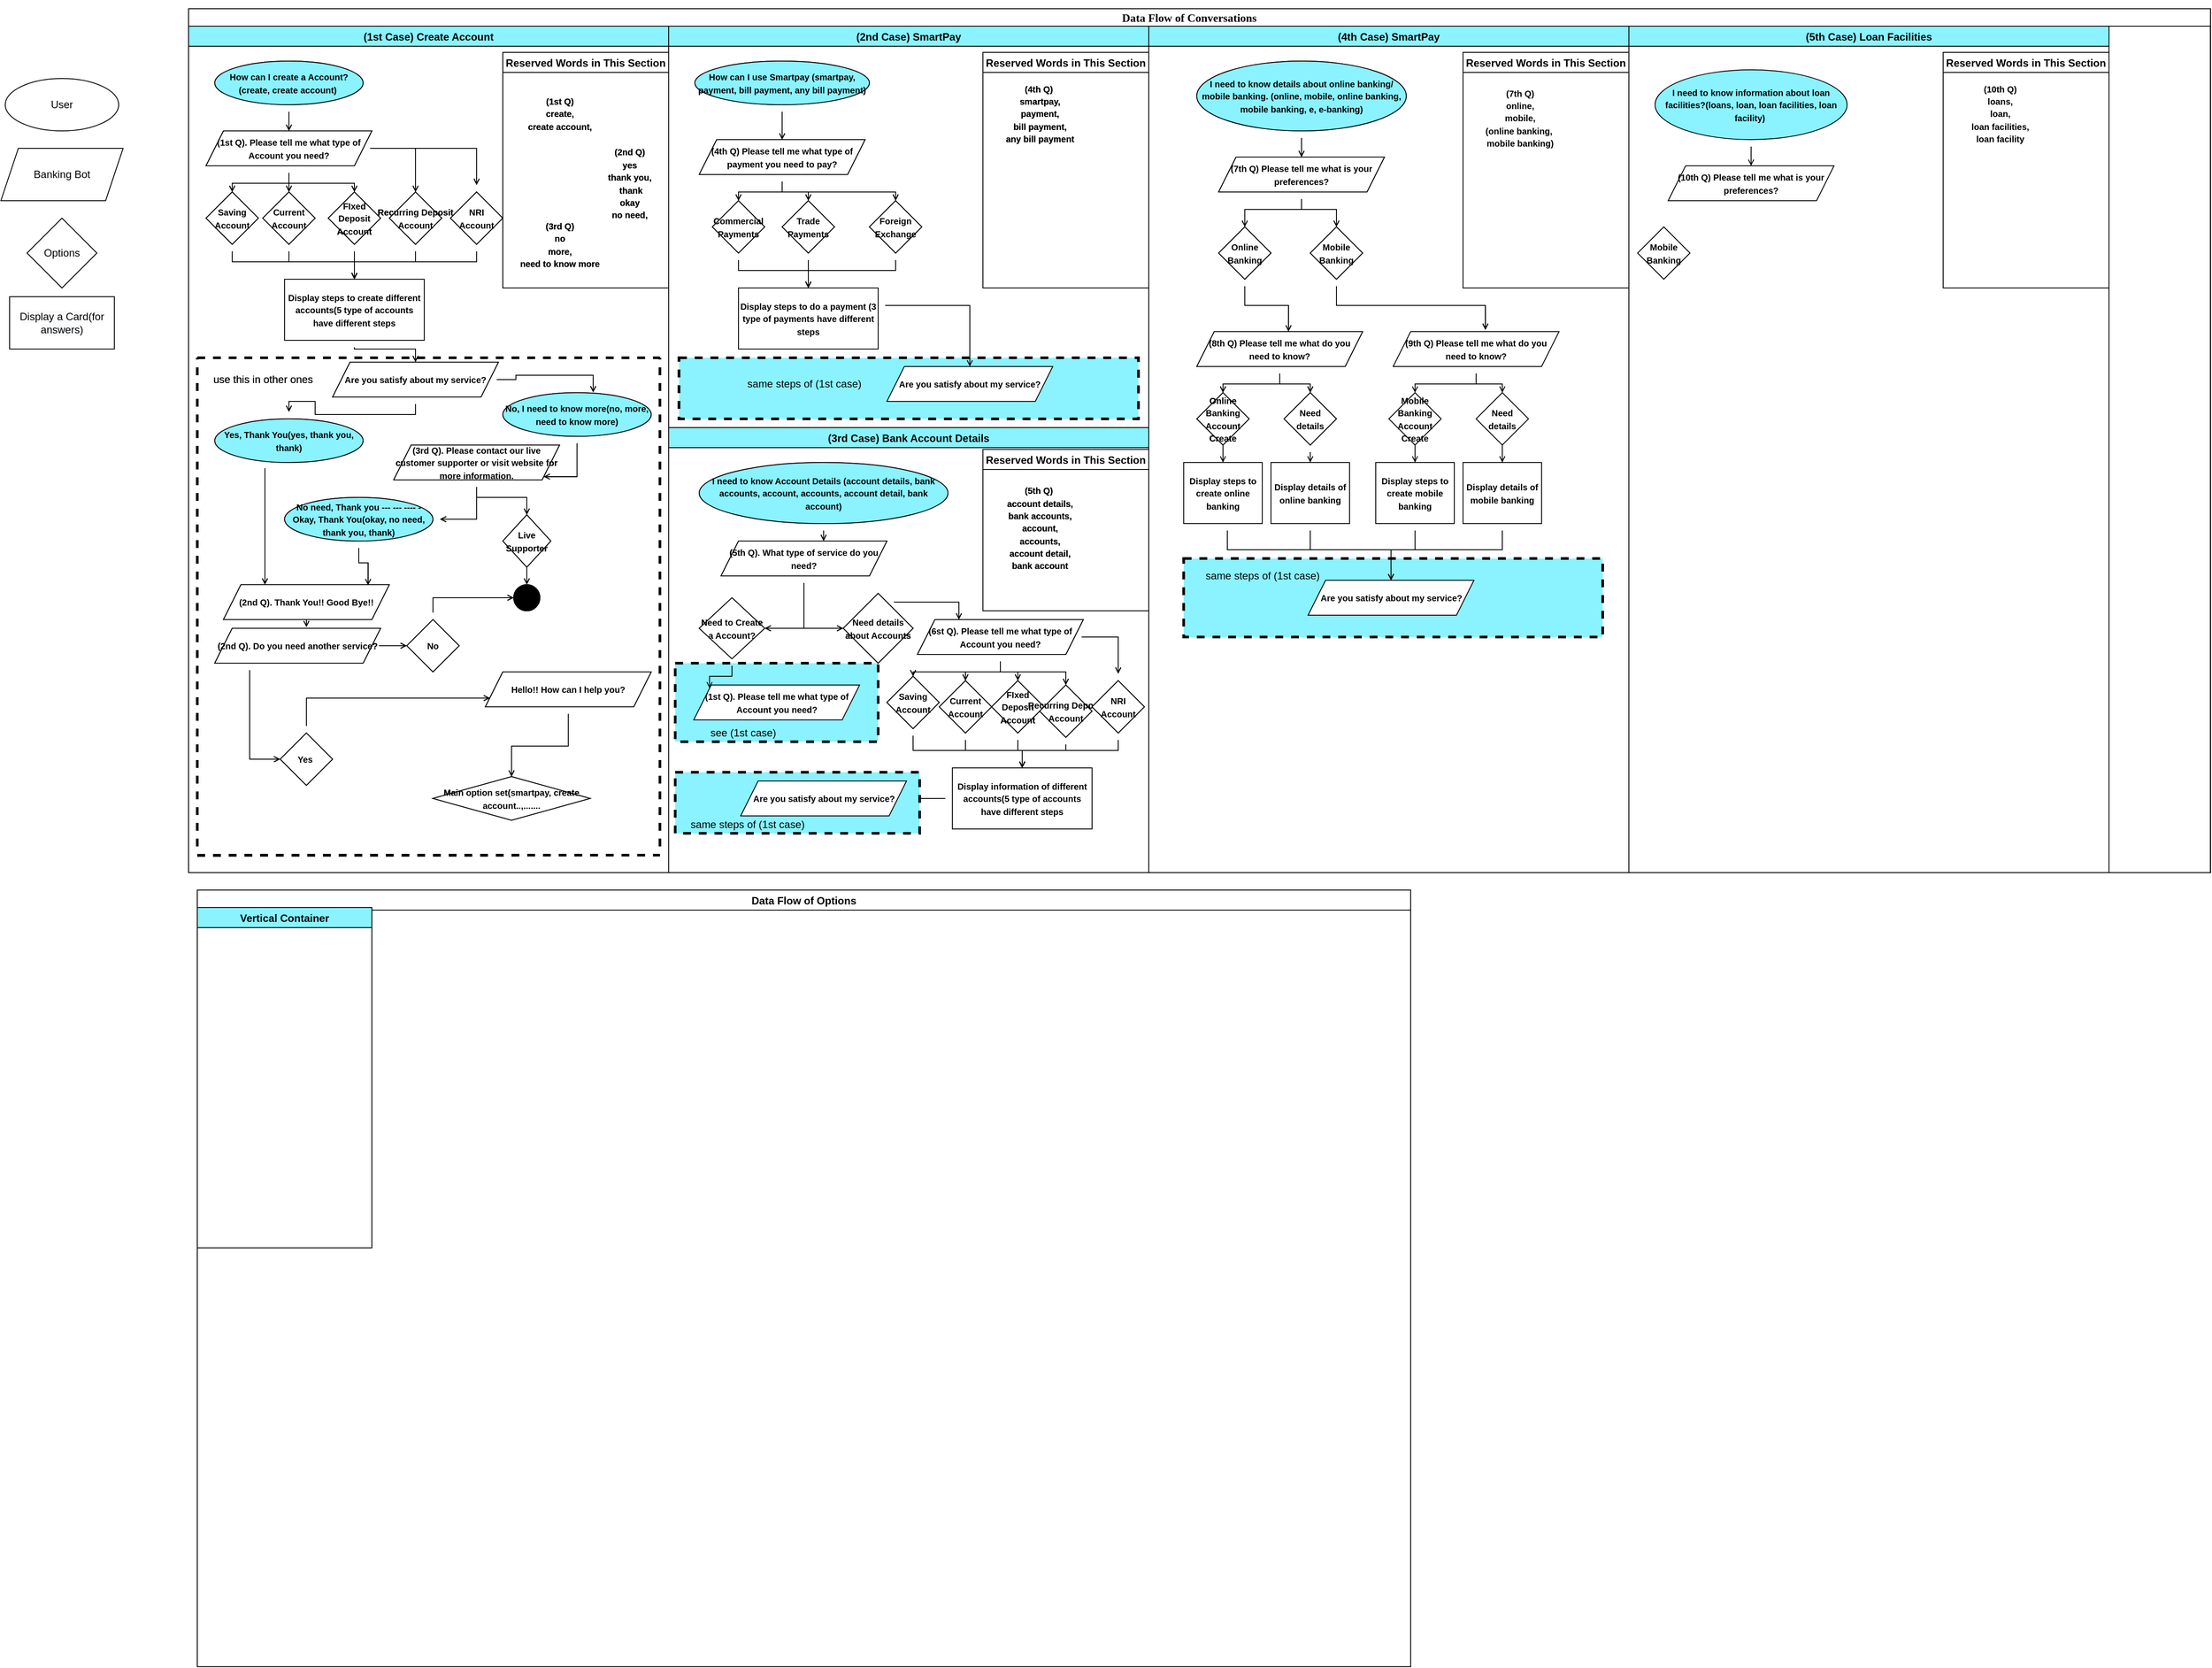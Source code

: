 <mxfile version="15.3.5" type="github">
  <diagram id="2K9cU7jXb9DGQZPl1iZM" name="Page-1">
    <mxGraphModel dx="1888" dy="500" grid="1" gridSize="10" guides="1" tooltips="1" connect="1" arrows="1" fold="1" page="1" pageScale="1" pageWidth="850" pageHeight="1100" background="#ffffff" math="0" shadow="0">
      <root>
        <mxCell id="0" />
        <mxCell id="1" parent="0" />
        <mxCell id="1c1d494c118603dd-1" value="&lt;p class=&quot;MsoListParagraph&quot; style=&quot;text-indent: -0.25in&quot;&gt;&lt;span style=&quot;line-height: 115%&quot;&gt;&lt;font style=&quot;font-size: 13px&quot;&gt;Data Flow of Conversations&lt;/font&gt;&lt;span style=&quot;font-size: 12pt&quot;&gt;&lt;/span&gt;&lt;/span&gt;&lt;/p&gt;" style="swimlane;html=1;childLayout=stackLayout;startSize=20;rounded=0;shadow=0;comic=0;labelBackgroundColor=none;strokeWidth=1;fontFamily=Verdana;fontSize=12;align=center;" parent="1" vertex="1">
          <mxGeometry x="-590" y="20" width="2316.25" height="990" as="geometry">
            <mxRectangle x="160" y="20" width="60" height="20" as="alternateBounds" />
          </mxGeometry>
        </mxCell>
        <mxCell id="0ok2K6wH5HigkwixbM4u-1" value="(1st Case) Create Account" style="swimlane;hachureGap=4;pointerEvents=0;fillColor=#8AF3FF;" parent="1c1d494c118603dd-1" vertex="1">
          <mxGeometry y="20" width="550" height="970" as="geometry" />
        </mxCell>
        <mxCell id="0ok2K6wH5HigkwixbM4u-19" style="edgeStyle=orthogonalEdgeStyle;rounded=0;orthogonalLoop=1;jettySize=auto;html=1;entryX=0.5;entryY=0;entryDx=0;entryDy=0;endArrow=open;startSize=14;endSize=5;sourcePerimeterSpacing=8;targetPerimeterSpacing=8;strokeWidth=1;" parent="0ok2K6wH5HigkwixbM4u-1" source="0ok2K6wH5HigkwixbM4u-9" target="0ok2K6wH5HigkwixbM4u-16" edge="1">
          <mxGeometry relative="1" as="geometry" />
        </mxCell>
        <mxCell id="0ok2K6wH5HigkwixbM4u-20" style="edgeStyle=orthogonalEdgeStyle;rounded=0;orthogonalLoop=1;jettySize=auto;html=1;entryX=0.5;entryY=0;entryDx=0;entryDy=0;endArrow=open;startSize=14;endSize=5;sourcePerimeterSpacing=8;targetPerimeterSpacing=8;strokeWidth=1;" parent="0ok2K6wH5HigkwixbM4u-1" source="0ok2K6wH5HigkwixbM4u-9" target="0ok2K6wH5HigkwixbM4u-17" edge="1">
          <mxGeometry relative="1" as="geometry" />
        </mxCell>
        <mxCell id="0ok2K6wH5HigkwixbM4u-21" style="edgeStyle=orthogonalEdgeStyle;rounded=0;orthogonalLoop=1;jettySize=auto;html=1;entryX=0.5;entryY=0;entryDx=0;entryDy=0;endArrow=open;startSize=14;endSize=5;sourcePerimeterSpacing=8;targetPerimeterSpacing=8;strokeWidth=1;" parent="0ok2K6wH5HigkwixbM4u-1" source="0ok2K6wH5HigkwixbM4u-9" target="0ok2K6wH5HigkwixbM4u-18" edge="1">
          <mxGeometry relative="1" as="geometry" />
        </mxCell>
        <mxCell id="0ok2K6wH5HigkwixbM4u-23" style="edgeStyle=orthogonalEdgeStyle;rounded=0;orthogonalLoop=1;jettySize=auto;html=1;entryX=0.5;entryY=0;entryDx=0;entryDy=0;endArrow=open;startSize=14;endSize=5;sourcePerimeterSpacing=8;targetPerimeterSpacing=8;strokeWidth=1;" parent="0ok2K6wH5HigkwixbM4u-1" source="0ok2K6wH5HigkwixbM4u-9" target="0ok2K6wH5HigkwixbM4u-22" edge="1">
          <mxGeometry relative="1" as="geometry" />
        </mxCell>
        <mxCell id="0ok2K6wH5HigkwixbM4u-25" style="edgeStyle=orthogonalEdgeStyle;rounded=0;orthogonalLoop=1;jettySize=auto;html=1;endArrow=open;startSize=14;endSize=5;sourcePerimeterSpacing=8;targetPerimeterSpacing=8;strokeWidth=1;" parent="0ok2K6wH5HigkwixbM4u-1" source="0ok2K6wH5HigkwixbM4u-9" target="0ok2K6wH5HigkwixbM4u-24" edge="1">
          <mxGeometry relative="1" as="geometry" />
        </mxCell>
        <mxCell id="0ok2K6wH5HigkwixbM4u-9" value="&lt;font style=&quot;font-size: 10px&quot;&gt;&lt;b&gt;(1st Q).&lt;/b&gt;&lt;b&gt;&amp;nbsp;Please tell me what type of Account you need?&lt;/b&gt;&lt;/font&gt;" style="shape=parallelogram;perimeter=parallelogramPerimeter;whiteSpace=wrap;html=1;fixedSize=1;hachureGap=4;pointerEvents=0;" parent="0ok2K6wH5HigkwixbM4u-1" vertex="1">
          <mxGeometry x="20" y="120" width="190" height="40" as="geometry" />
        </mxCell>
        <mxCell id="0ok2K6wH5HigkwixbM4u-14" style="edgeStyle=orthogonalEdgeStyle;rounded=0;orthogonalLoop=1;jettySize=auto;html=1;entryX=0.5;entryY=0;entryDx=0;entryDy=0;endArrow=open;startSize=14;endSize=5;sourcePerimeterSpacing=8;targetPerimeterSpacing=8;strokeWidth=1;" parent="0ok2K6wH5HigkwixbM4u-1" source="0ok2K6wH5HigkwixbM4u-10" target="0ok2K6wH5HigkwixbM4u-9" edge="1">
          <mxGeometry relative="1" as="geometry" />
        </mxCell>
        <mxCell id="0ok2K6wH5HigkwixbM4u-10" value="&lt;font style=&quot;font-size: 10px&quot;&gt;&lt;b&gt;How can I create a Account?(create, create account)&amp;nbsp;&lt;/b&gt;&lt;/font&gt;" style="ellipse;whiteSpace=wrap;html=1;hachureGap=4;pointerEvents=0;fillColor=#8AF3FF;" parent="0ok2K6wH5HigkwixbM4u-1" vertex="1">
          <mxGeometry x="30" y="40" width="170" height="50" as="geometry" />
        </mxCell>
        <mxCell id="0ok2K6wH5HigkwixbM4u-46" style="edgeStyle=orthogonalEdgeStyle;rounded=0;orthogonalLoop=1;jettySize=auto;html=1;entryX=0.5;entryY=0;entryDx=0;entryDy=0;endArrow=open;startSize=14;endSize=5;sourcePerimeterSpacing=8;targetPerimeterSpacing=8;strokeWidth=1;" parent="0ok2K6wH5HigkwixbM4u-1" source="0ok2K6wH5HigkwixbM4u-16" target="0ok2K6wH5HigkwixbM4u-39" edge="1">
          <mxGeometry relative="1" as="geometry">
            <Array as="points">
              <mxPoint x="50" y="270" />
              <mxPoint x="190" y="270" />
            </Array>
          </mxGeometry>
        </mxCell>
        <mxCell id="0ok2K6wH5HigkwixbM4u-16" value="&lt;font style=&quot;font-size: 10px&quot;&gt;&lt;b&gt;Saving Account&lt;/b&gt;&lt;/font&gt;" style="rhombus;whiteSpace=wrap;html=1;hachureGap=4;pointerEvents=0;" parent="0ok2K6wH5HigkwixbM4u-1" vertex="1">
          <mxGeometry x="20" y="190" width="60" height="60" as="geometry" />
        </mxCell>
        <mxCell id="0ok2K6wH5HigkwixbM4u-43" style="edgeStyle=orthogonalEdgeStyle;rounded=0;orthogonalLoop=1;jettySize=auto;html=1;entryX=0.5;entryY=0;entryDx=0;entryDy=0;endArrow=open;startSize=14;endSize=5;sourcePerimeterSpacing=8;targetPerimeterSpacing=8;strokeWidth=1;" parent="0ok2K6wH5HigkwixbM4u-1" source="0ok2K6wH5HigkwixbM4u-18" target="0ok2K6wH5HigkwixbM4u-39" edge="1">
          <mxGeometry relative="1" as="geometry" />
        </mxCell>
        <mxCell id="0ok2K6wH5HigkwixbM4u-18" value="&lt;font style=&quot;font-size: 10px&quot;&gt;&lt;b&gt;FIxed Deposit Account&lt;/b&gt;&lt;/font&gt;" style="rhombus;whiteSpace=wrap;html=1;hachureGap=4;pointerEvents=0;" parent="0ok2K6wH5HigkwixbM4u-1" vertex="1">
          <mxGeometry x="160" y="190" width="60" height="60" as="geometry" />
        </mxCell>
        <mxCell id="0ok2K6wH5HigkwixbM4u-42" style="edgeStyle=orthogonalEdgeStyle;rounded=0;orthogonalLoop=1;jettySize=auto;html=1;entryX=0.5;entryY=0;entryDx=0;entryDy=0;endArrow=open;startSize=14;endSize=5;sourcePerimeterSpacing=8;targetPerimeterSpacing=8;strokeWidth=1;" parent="0ok2K6wH5HigkwixbM4u-1" source="0ok2K6wH5HigkwixbM4u-17" target="0ok2K6wH5HigkwixbM4u-39" edge="1">
          <mxGeometry relative="1" as="geometry" />
        </mxCell>
        <mxCell id="0ok2K6wH5HigkwixbM4u-17" value="&lt;font style=&quot;font-size: 10px&quot;&gt;&lt;b&gt;Current Account&lt;/b&gt;&lt;/font&gt;" style="rhombus;whiteSpace=wrap;html=1;hachureGap=4;pointerEvents=0;" parent="0ok2K6wH5HigkwixbM4u-1" vertex="1">
          <mxGeometry x="85" y="190" width="60" height="60" as="geometry" />
        </mxCell>
        <mxCell id="0ok2K6wH5HigkwixbM4u-44" style="edgeStyle=orthogonalEdgeStyle;rounded=0;orthogonalLoop=1;jettySize=auto;html=1;entryX=0.5;entryY=0;entryDx=0;entryDy=0;endArrow=open;startSize=14;endSize=5;sourcePerimeterSpacing=8;targetPerimeterSpacing=8;strokeWidth=1;" parent="0ok2K6wH5HigkwixbM4u-1" source="0ok2K6wH5HigkwixbM4u-22" target="0ok2K6wH5HigkwixbM4u-39" edge="1">
          <mxGeometry relative="1" as="geometry" />
        </mxCell>
        <mxCell id="0ok2K6wH5HigkwixbM4u-22" value="&lt;font&gt;&lt;span style=&quot;font-size: 10px&quot;&gt;&lt;b&gt;Recurring&lt;/b&gt;&lt;/span&gt;&lt;b style=&quot;font-size: 10px&quot;&gt;&amp;nbsp;Deposit Account&lt;/b&gt;&lt;/font&gt;" style="rhombus;whiteSpace=wrap;html=1;hachureGap=4;pointerEvents=0;" parent="0ok2K6wH5HigkwixbM4u-1" vertex="1">
          <mxGeometry x="230" y="190" width="60" height="60" as="geometry" />
        </mxCell>
        <mxCell id="0ok2K6wH5HigkwixbM4u-45" style="edgeStyle=orthogonalEdgeStyle;rounded=0;orthogonalLoop=1;jettySize=auto;html=1;entryX=0.5;entryY=0;entryDx=0;entryDy=0;endArrow=open;startSize=14;endSize=5;sourcePerimeterSpacing=8;targetPerimeterSpacing=8;strokeWidth=1;" parent="0ok2K6wH5HigkwixbM4u-1" source="0ok2K6wH5HigkwixbM4u-24" target="0ok2K6wH5HigkwixbM4u-39" edge="1">
          <mxGeometry relative="1" as="geometry">
            <Array as="points">
              <mxPoint x="330" y="270" />
              <mxPoint x="190" y="270" />
            </Array>
          </mxGeometry>
        </mxCell>
        <mxCell id="0ok2K6wH5HigkwixbM4u-24" value="&lt;font style=&quot;font-size: 10px&quot;&gt;&lt;b&gt;NRI Account&lt;/b&gt;&lt;/font&gt;" style="rhombus;whiteSpace=wrap;html=1;hachureGap=4;pointerEvents=0;" parent="0ok2K6wH5HigkwixbM4u-1" vertex="1">
          <mxGeometry x="300" y="190" width="60" height="60" as="geometry" />
        </mxCell>
        <mxCell id="0ok2K6wH5HigkwixbM4u-218" style="edgeStyle=orthogonalEdgeStyle;rounded=0;orthogonalLoop=1;jettySize=auto;html=1;entryX=0.5;entryY=0;entryDx=0;entryDy=0;endArrow=open;startSize=14;endSize=5;sourcePerimeterSpacing=8;targetPerimeterSpacing=8;strokeWidth=1;" parent="0ok2K6wH5HigkwixbM4u-1" source="0ok2K6wH5HigkwixbM4u-39" target="0ok2K6wH5HigkwixbM4u-217" edge="1">
          <mxGeometry relative="1" as="geometry">
            <Array as="points">
              <mxPoint x="190" y="370" />
              <mxPoint x="260" y="370" />
            </Array>
          </mxGeometry>
        </mxCell>
        <mxCell id="0ok2K6wH5HigkwixbM4u-39" value="&lt;font style=&quot;font-size: 10px&quot;&gt;&lt;b&gt;Display steps to create different accounts(5 type of accounts have different steps&lt;/b&gt;&lt;/font&gt;" style="rounded=0;whiteSpace=wrap;html=1;hachureGap=4;pointerEvents=0;" parent="0ok2K6wH5HigkwixbM4u-1" vertex="1">
          <mxGeometry x="110" y="290" width="160" height="70" as="geometry" />
        </mxCell>
        <mxCell id="0ok2K6wH5HigkwixbM4u-54" style="edgeStyle=orthogonalEdgeStyle;rounded=0;orthogonalLoop=1;jettySize=auto;html=1;endArrow=open;startSize=14;endSize=5;sourcePerimeterSpacing=8;targetPerimeterSpacing=8;strokeWidth=1;entryX=0.25;entryY=0;entryDx=0;entryDy=0;" parent="0ok2K6wH5HigkwixbM4u-1" source="0ok2K6wH5HigkwixbM4u-48" target="0ok2K6wH5HigkwixbM4u-53" edge="1">
          <mxGeometry relative="1" as="geometry">
            <mxPoint x="60" y="610" as="targetPoint" />
            <Array as="points">
              <mxPoint x="88" y="490" />
              <mxPoint x="88" y="490" />
            </Array>
          </mxGeometry>
        </mxCell>
        <mxCell id="0ok2K6wH5HigkwixbM4u-48" value="&lt;font style=&quot;font-size: 10px&quot;&gt;&lt;b&gt;Yes, Thank You(yes, thank you, thank)&lt;/b&gt;&lt;/font&gt;" style="ellipse;whiteSpace=wrap;html=1;hachureGap=4;pointerEvents=0;fillColor=#8AF3FF;" parent="0ok2K6wH5HigkwixbM4u-1" vertex="1">
          <mxGeometry x="30" y="450" width="170" height="50" as="geometry" />
        </mxCell>
        <mxCell id="0ok2K6wH5HigkwixbM4u-216" style="edgeStyle=orthogonalEdgeStyle;rounded=0;orthogonalLoop=1;jettySize=auto;html=1;entryX=1;entryY=1;entryDx=0;entryDy=0;endArrow=open;startSize=14;endSize=5;sourcePerimeterSpacing=8;targetPerimeterSpacing=8;strokeWidth=1;" parent="0ok2K6wH5HigkwixbM4u-1" source="0ok2K6wH5HigkwixbM4u-50" target="0ok2K6wH5HigkwixbM4u-55" edge="1">
          <mxGeometry relative="1" as="geometry">
            <Array as="points">
              <mxPoint x="445" y="516" />
            </Array>
          </mxGeometry>
        </mxCell>
        <mxCell id="0ok2K6wH5HigkwixbM4u-50" value="&lt;font style=&quot;font-size: 10px&quot;&gt;&lt;b&gt;No, I need to know more(no, more, need to know more)&lt;/b&gt;&lt;/font&gt;" style="ellipse;whiteSpace=wrap;html=1;hachureGap=4;pointerEvents=0;fillColor=#8AF3FF;" parent="0ok2K6wH5HigkwixbM4u-1" vertex="1">
          <mxGeometry x="360" y="420" width="170" height="50" as="geometry" />
        </mxCell>
        <mxCell id="0ok2K6wH5HigkwixbM4u-74" style="edgeStyle=orthogonalEdgeStyle;rounded=0;orthogonalLoop=1;jettySize=auto;html=1;exitX=0.5;exitY=1;exitDx=0;exitDy=0;entryX=0.553;entryY=-0.033;entryDx=0;entryDy=0;entryPerimeter=0;endArrow=open;startSize=14;endSize=5;sourcePerimeterSpacing=8;targetPerimeterSpacing=8;strokeWidth=1;" parent="0ok2K6wH5HigkwixbM4u-1" source="0ok2K6wH5HigkwixbM4u-53" target="0ok2K6wH5HigkwixbM4u-73" edge="1">
          <mxGeometry relative="1" as="geometry" />
        </mxCell>
        <mxCell id="0ok2K6wH5HigkwixbM4u-53" value="&lt;font style=&quot;font-size: 10px&quot;&gt;&lt;b&gt;(2nd Q)&lt;/b&gt;&lt;b&gt;. Thank You!! Good Bye!!&lt;/b&gt;&lt;/font&gt;" style="shape=parallelogram;perimeter=parallelogramPerimeter;whiteSpace=wrap;html=1;fixedSize=1;hachureGap=4;pointerEvents=0;" parent="0ok2K6wH5HigkwixbM4u-1" vertex="1">
          <mxGeometry x="40" y="640" width="190" height="40" as="geometry" />
        </mxCell>
        <mxCell id="0ok2K6wH5HigkwixbM4u-63" style="edgeStyle=orthogonalEdgeStyle;rounded=0;orthogonalLoop=1;jettySize=auto;html=1;entryX=0.5;entryY=0;entryDx=0;entryDy=0;endArrow=open;startSize=14;endSize=5;sourcePerimeterSpacing=8;targetPerimeterSpacing=8;strokeWidth=1;" parent="0ok2K6wH5HigkwixbM4u-1" source="0ok2K6wH5HigkwixbM4u-55" target="0ok2K6wH5HigkwixbM4u-58" edge="1">
          <mxGeometry relative="1" as="geometry" />
        </mxCell>
        <mxCell id="0ok2K6wH5HigkwixbM4u-68" style="edgeStyle=orthogonalEdgeStyle;rounded=0;orthogonalLoop=1;jettySize=auto;html=1;endArrow=open;startSize=14;endSize=5;sourcePerimeterSpacing=8;targetPerimeterSpacing=8;strokeWidth=1;" parent="0ok2K6wH5HigkwixbM4u-1" source="0ok2K6wH5HigkwixbM4u-55" target="0ok2K6wH5HigkwixbM4u-67" edge="1">
          <mxGeometry relative="1" as="geometry">
            <Array as="points">
              <mxPoint x="330" y="565" />
            </Array>
          </mxGeometry>
        </mxCell>
        <mxCell id="0ok2K6wH5HigkwixbM4u-55" value="&lt;font style=&quot;font-size: 10px&quot;&gt;&lt;b&gt;(3rd Q)&lt;/b&gt;&lt;b&gt;. Please contact our live customer supporter or visit website for more information.&lt;/b&gt;&lt;/font&gt;" style="shape=parallelogram;perimeter=parallelogramPerimeter;whiteSpace=wrap;html=1;fixedSize=1;hachureGap=4;pointerEvents=0;" parent="0ok2K6wH5HigkwixbM4u-1" vertex="1">
          <mxGeometry x="235" y="480" width="190" height="40" as="geometry" />
        </mxCell>
        <mxCell id="0ok2K6wH5HigkwixbM4u-66" style="edgeStyle=orthogonalEdgeStyle;rounded=0;orthogonalLoop=1;jettySize=auto;html=1;entryX=0.5;entryY=0;entryDx=0;entryDy=0;endArrow=open;startSize=14;endSize=5;sourcePerimeterSpacing=8;targetPerimeterSpacing=8;strokeWidth=1;" parent="0ok2K6wH5HigkwixbM4u-1" source="0ok2K6wH5HigkwixbM4u-58" target="0ok2K6wH5HigkwixbM4u-65" edge="1">
          <mxGeometry relative="1" as="geometry" />
        </mxCell>
        <mxCell id="0ok2K6wH5HigkwixbM4u-58" value="&lt;font style=&quot;font-size: 10px&quot;&gt;&lt;b&gt;Live Supporter&lt;/b&gt;&lt;/font&gt;" style="rhombus;whiteSpace=wrap;html=1;hachureGap=4;pointerEvents=0;" parent="0ok2K6wH5HigkwixbM4u-1" vertex="1">
          <mxGeometry x="360" y="560" width="55" height="60" as="geometry" />
        </mxCell>
        <mxCell id="0ok2K6wH5HigkwixbM4u-59" value="Reserved Words in This Section" style="swimlane;hachureGap=4;pointerEvents=0;" parent="0ok2K6wH5HigkwixbM4u-1" vertex="1">
          <mxGeometry x="360" y="30" width="190" height="270" as="geometry" />
        </mxCell>
        <mxCell id="0ok2K6wH5HigkwixbM4u-60" value="&lt;b style=&quot;font-size: 10px&quot;&gt;(1st Q)&lt;br&gt;create, &lt;br&gt;create account,&lt;br&gt;&lt;/b&gt;" style="text;html=1;align=center;verticalAlign=middle;resizable=0;points=[];autosize=1;strokeColor=none;fillColor=none;" parent="0ok2K6wH5HigkwixbM4u-59" vertex="1">
          <mxGeometry x="20" y="45" width="90" height="50" as="geometry" />
        </mxCell>
        <mxCell id="0ok2K6wH5HigkwixbM4u-61" value="&lt;b style=&quot;font-size: 10px&quot;&gt;(2nd Q)&lt;br&gt;yes&lt;/b&gt;&lt;b style=&quot;font-size: 10px&quot;&gt;&lt;br&gt;thank you,&lt;br&gt;&amp;nbsp;thank&lt;br&gt;&lt;/b&gt;&lt;b style=&quot;font-size: 10px&quot;&gt;okay&lt;br&gt;no need,&lt;/b&gt;&lt;b style=&quot;font-size: 10px&quot;&gt;&lt;br&gt;&lt;/b&gt;" style="text;html=1;align=center;verticalAlign=middle;resizable=0;points=[];autosize=1;strokeColor=none;fillColor=none;" parent="0ok2K6wH5HigkwixbM4u-59" vertex="1">
          <mxGeometry x="110" y="100" width="70" height="100" as="geometry" />
        </mxCell>
        <mxCell id="0ok2K6wH5HigkwixbM4u-62" value="&lt;b style=&quot;font-size: 10px&quot;&gt;(3rd Q)&lt;br&gt;no&lt;br&gt;more, &lt;br&gt;need to know more&lt;/b&gt;" style="text;html=1;align=center;verticalAlign=middle;resizable=0;points=[];autosize=1;strokeColor=none;fillColor=none;" parent="0ok2K6wH5HigkwixbM4u-59" vertex="1">
          <mxGeometry x="10" y="185" width="110" height="70" as="geometry" />
        </mxCell>
        <mxCell id="0ok2K6wH5HigkwixbM4u-65" value="" style="ellipse;whiteSpace=wrap;html=1;aspect=fixed;hachureGap=4;pointerEvents=0;fillColor=#000000;" parent="0ok2K6wH5HigkwixbM4u-1" vertex="1">
          <mxGeometry x="372.5" y="640" width="30" height="30" as="geometry" />
        </mxCell>
        <mxCell id="0ok2K6wH5HigkwixbM4u-72" style="edgeStyle=orthogonalEdgeStyle;rounded=0;orthogonalLoop=1;jettySize=auto;html=1;entryX=0.872;entryY=0.017;entryDx=0;entryDy=0;entryPerimeter=0;endArrow=open;startSize=14;endSize=5;sourcePerimeterSpacing=8;targetPerimeterSpacing=8;strokeWidth=1;" parent="0ok2K6wH5HigkwixbM4u-1" source="0ok2K6wH5HigkwixbM4u-67" target="0ok2K6wH5HigkwixbM4u-53" edge="1">
          <mxGeometry relative="1" as="geometry" />
        </mxCell>
        <mxCell id="0ok2K6wH5HigkwixbM4u-67" value="&lt;font style=&quot;font-size: 10px&quot;&gt;&lt;b&gt;No need, Thank you --- --- ---- -Okay, Thank You(okay, no need, thank you, thank)&lt;/b&gt;&lt;/font&gt;" style="ellipse;whiteSpace=wrap;html=1;hachureGap=4;pointerEvents=0;fillColor=#8AF3FF;" parent="0ok2K6wH5HigkwixbM4u-1" vertex="1">
          <mxGeometry x="110" y="540" width="170" height="50" as="geometry" />
        </mxCell>
        <mxCell id="0ok2K6wH5HigkwixbM4u-86" style="edgeStyle=orthogonalEdgeStyle;rounded=0;orthogonalLoop=1;jettySize=auto;html=1;entryX=0;entryY=0.75;entryDx=0;entryDy=0;endArrow=open;startSize=14;endSize=5;sourcePerimeterSpacing=8;targetPerimeterSpacing=8;strokeWidth=1;" parent="0ok2K6wH5HigkwixbM4u-1" source="0ok2K6wH5HigkwixbM4u-70" target="0ok2K6wH5HigkwixbM4u-83" edge="1">
          <mxGeometry relative="1" as="geometry">
            <Array as="points">
              <mxPoint x="135" y="770" />
              <mxPoint x="345" y="770" />
            </Array>
          </mxGeometry>
        </mxCell>
        <mxCell id="0ok2K6wH5HigkwixbM4u-70" value="&lt;font style=&quot;font-size: 10px&quot;&gt;&lt;b&gt;Yes&amp;nbsp;&lt;/b&gt;&lt;/font&gt;" style="rhombus;whiteSpace=wrap;html=1;hachureGap=4;pointerEvents=0;" parent="0ok2K6wH5HigkwixbM4u-1" vertex="1">
          <mxGeometry x="105" y="810" width="60" height="60" as="geometry" />
        </mxCell>
        <mxCell id="0ok2K6wH5HigkwixbM4u-75" style="edgeStyle=orthogonalEdgeStyle;rounded=0;orthogonalLoop=1;jettySize=auto;html=1;entryX=0;entryY=0.5;entryDx=0;entryDy=0;endArrow=open;startSize=14;endSize=5;sourcePerimeterSpacing=8;targetPerimeterSpacing=8;strokeWidth=1;" parent="0ok2K6wH5HigkwixbM4u-1" source="0ok2K6wH5HigkwixbM4u-73" target="0ok2K6wH5HigkwixbM4u-70" edge="1">
          <mxGeometry relative="1" as="geometry">
            <Array as="points">
              <mxPoint x="70" y="840" />
            </Array>
          </mxGeometry>
        </mxCell>
        <mxCell id="0ok2K6wH5HigkwixbM4u-79" style="edgeStyle=orthogonalEdgeStyle;rounded=0;orthogonalLoop=1;jettySize=auto;html=1;entryX=0;entryY=0.5;entryDx=0;entryDy=0;endArrow=open;startSize=14;endSize=5;sourcePerimeterSpacing=8;targetPerimeterSpacing=8;strokeWidth=1;" parent="0ok2K6wH5HigkwixbM4u-1" source="0ok2K6wH5HigkwixbM4u-73" target="0ok2K6wH5HigkwixbM4u-76" edge="1">
          <mxGeometry relative="1" as="geometry" />
        </mxCell>
        <mxCell id="0ok2K6wH5HigkwixbM4u-73" value="&lt;font style=&quot;font-size: 10px&quot;&gt;&lt;b&gt;(2nd Q)&lt;/b&gt;&lt;b&gt;. Do you need another service?&lt;/b&gt;&lt;/font&gt;" style="shape=parallelogram;perimeter=parallelogramPerimeter;whiteSpace=wrap;html=1;fixedSize=1;hachureGap=4;pointerEvents=0;" parent="0ok2K6wH5HigkwixbM4u-1" vertex="1">
          <mxGeometry x="30" y="690" width="190" height="40" as="geometry" />
        </mxCell>
        <mxCell id="0ok2K6wH5HigkwixbM4u-81" style="edgeStyle=orthogonalEdgeStyle;rounded=0;orthogonalLoop=1;jettySize=auto;html=1;entryX=0;entryY=0.5;entryDx=0;entryDy=0;endArrow=open;startSize=14;endSize=5;sourcePerimeterSpacing=8;targetPerimeterSpacing=8;strokeWidth=1;" parent="0ok2K6wH5HigkwixbM4u-1" source="0ok2K6wH5HigkwixbM4u-76" target="0ok2K6wH5HigkwixbM4u-65" edge="1">
          <mxGeometry relative="1" as="geometry">
            <Array as="points">
              <mxPoint x="280" y="655" />
            </Array>
          </mxGeometry>
        </mxCell>
        <mxCell id="0ok2K6wH5HigkwixbM4u-76" value="&lt;font style=&quot;font-size: 10px&quot;&gt;&lt;b&gt;No&lt;/b&gt;&lt;/font&gt;" style="rhombus;whiteSpace=wrap;html=1;hachureGap=4;pointerEvents=0;" parent="0ok2K6wH5HigkwixbM4u-1" vertex="1">
          <mxGeometry x="250" y="680" width="60" height="60" as="geometry" />
        </mxCell>
        <mxCell id="0ok2K6wH5HigkwixbM4u-225" style="edgeStyle=orthogonalEdgeStyle;rounded=0;orthogonalLoop=1;jettySize=auto;html=1;entryX=0.5;entryY=0;entryDx=0;entryDy=0;endArrow=open;startSize=14;endSize=5;sourcePerimeterSpacing=8;targetPerimeterSpacing=8;strokeWidth=1;" parent="0ok2K6wH5HigkwixbM4u-1" source="0ok2K6wH5HigkwixbM4u-83" target="0ok2K6wH5HigkwixbM4u-84" edge="1">
          <mxGeometry relative="1" as="geometry">
            <Array as="points">
              <mxPoint x="435" y="825" />
              <mxPoint x="370" y="825" />
            </Array>
          </mxGeometry>
        </mxCell>
        <mxCell id="0ok2K6wH5HigkwixbM4u-83" value="&lt;font style=&quot;font-size: 10px&quot;&gt;&lt;b&gt;Hello!! How can I help you?&lt;/b&gt;&lt;/font&gt;" style="shape=parallelogram;perimeter=parallelogramPerimeter;whiteSpace=wrap;html=1;fixedSize=1;hachureGap=4;pointerEvents=0;" parent="0ok2K6wH5HigkwixbM4u-1" vertex="1">
          <mxGeometry x="340" y="740" width="190" height="40" as="geometry" />
        </mxCell>
        <mxCell id="0ok2K6wH5HigkwixbM4u-84" value="&lt;font style=&quot;font-size: 10px&quot;&gt;&lt;b&gt;Main option set(smartpay, create account..,.......&lt;/b&gt;&lt;/font&gt;" style="rhombus;whiteSpace=wrap;html=1;hachureGap=4;pointerEvents=0;" parent="0ok2K6wH5HigkwixbM4u-1" vertex="1">
          <mxGeometry x="280" y="860" width="180" height="50" as="geometry" />
        </mxCell>
        <mxCell id="0ok2K6wH5HigkwixbM4u-220" style="edgeStyle=orthogonalEdgeStyle;rounded=0;orthogonalLoop=1;jettySize=auto;html=1;endArrow=open;startSize=14;endSize=5;sourcePerimeterSpacing=8;targetPerimeterSpacing=8;strokeWidth=1;" parent="0ok2K6wH5HigkwixbM4u-1" source="0ok2K6wH5HigkwixbM4u-217" target="0ok2K6wH5HigkwixbM4u-48" edge="1">
          <mxGeometry relative="1" as="geometry" />
        </mxCell>
        <mxCell id="0ok2K6wH5HigkwixbM4u-221" style="edgeStyle=orthogonalEdgeStyle;rounded=0;orthogonalLoop=1;jettySize=auto;html=1;entryX=0.609;entryY=-0.008;entryDx=0;entryDy=0;entryPerimeter=0;endArrow=open;startSize=14;endSize=5;sourcePerimeterSpacing=8;targetPerimeterSpacing=8;strokeWidth=1;" parent="0ok2K6wH5HigkwixbM4u-1" source="0ok2K6wH5HigkwixbM4u-217" target="0ok2K6wH5HigkwixbM4u-50" edge="1">
          <mxGeometry relative="1" as="geometry" />
        </mxCell>
        <mxCell id="0ok2K6wH5HigkwixbM4u-217" value="&lt;span style=&quot;font-size: 10px&quot;&gt;&lt;b&gt;Are you satisfy about my service?&lt;/b&gt;&lt;/span&gt;" style="shape=parallelogram;perimeter=parallelogramPerimeter;whiteSpace=wrap;html=1;fixedSize=1;hachureGap=4;pointerEvents=0;" parent="0ok2K6wH5HigkwixbM4u-1" vertex="1">
          <mxGeometry x="165" y="385" width="190" height="40" as="geometry" />
        </mxCell>
        <mxCell id="0ok2K6wH5HigkwixbM4u-236" value="use this in other ones" style="text;html=1;align=center;verticalAlign=middle;resizable=0;points=[];autosize=1;strokeColor=none;fillColor=none;" parent="0ok2K6wH5HigkwixbM4u-1" vertex="1">
          <mxGeometry x="20" y="395" width="130" height="20" as="geometry" />
        </mxCell>
        <mxCell id="0ok2K6wH5HigkwixbM4u-227" value="" style="endArrow=none;dashed=1;html=1;startSize=14;endSize=5;sourcePerimeterSpacing=8;targetPerimeterSpacing=8;strokeWidth=3;" parent="0ok2K6wH5HigkwixbM4u-1" edge="1">
          <mxGeometry width="50" height="50" relative="1" as="geometry">
            <mxPoint x="10" y="950.2" as="sourcePoint" />
            <mxPoint x="540" y="950.0" as="targetPoint" />
          </mxGeometry>
        </mxCell>
        <mxCell id="0ok2K6wH5HigkwixbM4u-87" value="(2nd Case) SmartPay" style="swimlane;hachureGap=4;pointerEvents=0;fillColor=#8AF3FF;" parent="1c1d494c118603dd-1" vertex="1">
          <mxGeometry x="550" y="20" width="550" height="970" as="geometry" />
        </mxCell>
        <mxCell id="0ok2K6wH5HigkwixbM4u-237" value="(3rd Case) Bank Account Details" style="swimlane;hachureGap=4;pointerEvents=0;fillColor=#8AF3FF;" parent="0ok2K6wH5HigkwixbM4u-87" vertex="1">
          <mxGeometry y="460" width="550" height="510" as="geometry" />
        </mxCell>
        <mxCell id="0ok2K6wH5HigkwixbM4u-248" value="" style="rounded=0;whiteSpace=wrap;html=1;hachureGap=4;pointerEvents=0;fillColor=#8AF3FF;strokeWidth=3;dashed=1;" parent="0ok2K6wH5HigkwixbM4u-237" vertex="1">
          <mxGeometry x="7.5" y="270" width="232.5" height="90" as="geometry" />
        </mxCell>
        <mxCell id="0ok2K6wH5HigkwixbM4u-282" style="edgeStyle=orthogonalEdgeStyle;rounded=0;orthogonalLoop=1;jettySize=auto;html=1;entryX=0.618;entryY=0;entryDx=0;entryDy=0;entryPerimeter=0;endArrow=open;startSize=14;endSize=5;sourcePerimeterSpacing=8;targetPerimeterSpacing=8;strokeWidth=1;" parent="0ok2K6wH5HigkwixbM4u-237" source="0ok2K6wH5HigkwixbM4u-238" target="0ok2K6wH5HigkwixbM4u-239" edge="1">
          <mxGeometry relative="1" as="geometry" />
        </mxCell>
        <mxCell id="0ok2K6wH5HigkwixbM4u-238" value="&lt;font style=&quot;font-size: 10px&quot;&gt;&lt;b&gt;I need to know Account Details (account details, bank accounts, account, accounts, account detail, bank account)&lt;/b&gt;&lt;/font&gt;" style="ellipse;whiteSpace=wrap;html=1;hachureGap=4;pointerEvents=0;fillColor=#8AF3FF;" parent="0ok2K6wH5HigkwixbM4u-237" vertex="1">
          <mxGeometry x="35" y="40" width="285" height="70" as="geometry" />
        </mxCell>
        <mxCell id="0ok2K6wH5HigkwixbM4u-242" style="edgeStyle=orthogonalEdgeStyle;rounded=0;orthogonalLoop=1;jettySize=auto;html=1;entryX=1;entryY=0.5;entryDx=0;entryDy=0;endArrow=open;startSize=14;endSize=5;sourcePerimeterSpacing=8;targetPerimeterSpacing=8;strokeWidth=1;" parent="0ok2K6wH5HigkwixbM4u-237" source="0ok2K6wH5HigkwixbM4u-239" target="0ok2K6wH5HigkwixbM4u-240" edge="1">
          <mxGeometry relative="1" as="geometry">
            <Array as="points">
              <mxPoint x="155" y="230" />
            </Array>
          </mxGeometry>
        </mxCell>
        <mxCell id="0ok2K6wH5HigkwixbM4u-243" style="edgeStyle=orthogonalEdgeStyle;rounded=0;orthogonalLoop=1;jettySize=auto;html=1;entryX=0;entryY=0.5;entryDx=0;entryDy=0;endArrow=open;startSize=14;endSize=5;sourcePerimeterSpacing=8;targetPerimeterSpacing=8;strokeWidth=1;" parent="0ok2K6wH5HigkwixbM4u-237" source="0ok2K6wH5HigkwixbM4u-239" target="0ok2K6wH5HigkwixbM4u-241" edge="1">
          <mxGeometry relative="1" as="geometry" />
        </mxCell>
        <mxCell id="0ok2K6wH5HigkwixbM4u-239" value="&lt;font style=&quot;font-size: 10px&quot;&gt;&lt;b&gt;(5th Q)&lt;/b&gt;&lt;b&gt;. What type of service do you need?&lt;/b&gt;&lt;/font&gt;" style="shape=parallelogram;perimeter=parallelogramPerimeter;whiteSpace=wrap;html=1;fixedSize=1;hachureGap=4;pointerEvents=0;" parent="0ok2K6wH5HigkwixbM4u-237" vertex="1">
          <mxGeometry x="60" y="130" width="190" height="40" as="geometry" />
        </mxCell>
        <mxCell id="0ok2K6wH5HigkwixbM4u-273" style="edgeStyle=orthogonalEdgeStyle;rounded=0;orthogonalLoop=1;jettySize=auto;html=1;entryX=0;entryY=0;entryDx=0;entryDy=0;endArrow=open;startSize=14;endSize=5;sourcePerimeterSpacing=8;targetPerimeterSpacing=8;strokeWidth=1;" parent="0ok2K6wH5HigkwixbM4u-237" source="0ok2K6wH5HigkwixbM4u-240" target="0ok2K6wH5HigkwixbM4u-245" edge="1">
          <mxGeometry relative="1" as="geometry" />
        </mxCell>
        <mxCell id="0ok2K6wH5HigkwixbM4u-240" value="&lt;font style=&quot;font-size: 10px&quot;&gt;&lt;b&gt;Need to Create a Account?&lt;/b&gt;&lt;/font&gt;" style="rhombus;whiteSpace=wrap;html=1;hachureGap=4;pointerEvents=0;" parent="0ok2K6wH5HigkwixbM4u-237" vertex="1">
          <mxGeometry x="35" y="195" width="75" height="70" as="geometry" />
        </mxCell>
        <mxCell id="0ok2K6wH5HigkwixbM4u-283" style="edgeStyle=orthogonalEdgeStyle;rounded=0;orthogonalLoop=1;jettySize=auto;html=1;entryX=0.25;entryY=0;entryDx=0;entryDy=0;endArrow=open;startSize=14;endSize=5;sourcePerimeterSpacing=8;targetPerimeterSpacing=8;strokeWidth=1;" parent="0ok2K6wH5HigkwixbM4u-237" source="0ok2K6wH5HigkwixbM4u-241" target="0ok2K6wH5HigkwixbM4u-259" edge="1">
          <mxGeometry relative="1" as="geometry">
            <Array as="points">
              <mxPoint x="333" y="200" />
            </Array>
          </mxGeometry>
        </mxCell>
        <mxCell id="0ok2K6wH5HigkwixbM4u-241" value="&lt;font style=&quot;font-size: 10px&quot;&gt;&lt;b&gt;Need details about Accounts&lt;/b&gt;&lt;/font&gt;" style="rhombus;whiteSpace=wrap;html=1;hachureGap=4;pointerEvents=0;" parent="0ok2K6wH5HigkwixbM4u-237" vertex="1">
          <mxGeometry x="200" y="190" width="80" height="80" as="geometry" />
        </mxCell>
        <mxCell id="0ok2K6wH5HigkwixbM4u-245" value="&lt;font style=&quot;font-size: 10px&quot;&gt;&lt;b&gt;(1st Q).&lt;/b&gt;&lt;b&gt;&amp;nbsp;Please tell me what type of Account you need?&lt;/b&gt;&lt;/font&gt;" style="shape=parallelogram;perimeter=parallelogramPerimeter;whiteSpace=wrap;html=1;fixedSize=1;hachureGap=4;pointerEvents=0;" parent="0ok2K6wH5HigkwixbM4u-237" vertex="1">
          <mxGeometry x="28.75" y="295" width="190" height="40" as="geometry" />
        </mxCell>
        <mxCell id="0ok2K6wH5HigkwixbM4u-249" value="see (1st case)" style="text;html=1;align=center;verticalAlign=middle;resizable=0;points=[];autosize=1;strokeColor=none;fillColor=none;" parent="0ok2K6wH5HigkwixbM4u-237" vertex="1">
          <mxGeometry x="40" y="340" width="90" height="20" as="geometry" />
        </mxCell>
        <mxCell id="0ok2K6wH5HigkwixbM4u-251" value="Reserved Words in This Section" style="swimlane;hachureGap=4;pointerEvents=0;" parent="0ok2K6wH5HigkwixbM4u-237" vertex="1">
          <mxGeometry x="360" y="25" width="190" height="185" as="geometry" />
        </mxCell>
        <mxCell id="0ok2K6wH5HigkwixbM4u-252" value="&lt;b style=&quot;font-size: 10px&quot;&gt;(5th Q)&amp;nbsp;&lt;br&gt;&lt;/b&gt;&lt;b style=&quot;font-size: 10px&quot;&gt;account details, &lt;br&gt;bank accounts, &lt;br&gt;account, &lt;br&gt;accounts, &lt;br&gt;account detail, &lt;br&gt;bank account&lt;/b&gt;" style="text;html=1;align=center;verticalAlign=middle;resizable=0;points=[];autosize=1;strokeColor=none;fillColor=none;" parent="0ok2K6wH5HigkwixbM4u-251" vertex="1">
          <mxGeometry x="20" y="35" width="90" height="110" as="geometry" />
        </mxCell>
        <mxCell id="0ok2K6wH5HigkwixbM4u-259" value="&lt;font style=&quot;font-size: 10px&quot;&gt;&lt;b&gt;(6st Q).&lt;/b&gt;&lt;b&gt;&amp;nbsp;Please tell me what type of Account you need?&lt;/b&gt;&lt;/font&gt;" style="shape=parallelogram;perimeter=parallelogramPerimeter;whiteSpace=wrap;html=1;fixedSize=1;hachureGap=4;pointerEvents=0;" parent="0ok2K6wH5HigkwixbM4u-237" vertex="1">
          <mxGeometry x="285" y="220" width="190" height="40" as="geometry" />
        </mxCell>
        <mxCell id="0ok2K6wH5HigkwixbM4u-275" style="edgeStyle=orthogonalEdgeStyle;rounded=0;orthogonalLoop=1;jettySize=auto;html=1;entryX=0.5;entryY=0;entryDx=0;entryDy=0;endArrow=open;startSize=14;endSize=5;sourcePerimeterSpacing=8;targetPerimeterSpacing=8;strokeWidth=1;" parent="0ok2K6wH5HigkwixbM4u-237" source="0ok2K6wH5HigkwixbM4u-261" target="0ok2K6wH5HigkwixbM4u-270" edge="1">
          <mxGeometry relative="1" as="geometry">
            <Array as="points">
              <mxPoint x="280" y="370" />
              <mxPoint x="405" y="370" />
            </Array>
          </mxGeometry>
        </mxCell>
        <mxCell id="0ok2K6wH5HigkwixbM4u-261" value="&lt;font style=&quot;font-size: 10px&quot;&gt;&lt;b&gt;Saving Account&lt;/b&gt;&lt;/font&gt;" style="rhombus;whiteSpace=wrap;html=1;hachureGap=4;pointerEvents=0;" parent="0ok2K6wH5HigkwixbM4u-237" vertex="1">
          <mxGeometry x="250" y="285" width="60" height="60" as="geometry" />
        </mxCell>
        <mxCell id="0ok2K6wH5HigkwixbM4u-254" style="edgeStyle=orthogonalEdgeStyle;rounded=0;orthogonalLoop=1;jettySize=auto;html=1;entryX=0.5;entryY=0;entryDx=0;entryDy=0;endArrow=open;startSize=14;endSize=5;sourcePerimeterSpacing=8;targetPerimeterSpacing=8;strokeWidth=1;" parent="0ok2K6wH5HigkwixbM4u-237" source="0ok2K6wH5HigkwixbM4u-259" target="0ok2K6wH5HigkwixbM4u-261" edge="1">
          <mxGeometry relative="1" as="geometry" />
        </mxCell>
        <mxCell id="0ok2K6wH5HigkwixbM4u-263" value="&lt;font style=&quot;font-size: 10px&quot;&gt;&lt;b&gt;FIxed Deposit Account&lt;/b&gt;&lt;/font&gt;" style="rhombus;whiteSpace=wrap;html=1;hachureGap=4;pointerEvents=0;" parent="0ok2K6wH5HigkwixbM4u-237" vertex="1">
          <mxGeometry x="370" y="290" width="60" height="60" as="geometry" />
        </mxCell>
        <mxCell id="0ok2K6wH5HigkwixbM4u-256" style="edgeStyle=orthogonalEdgeStyle;rounded=0;orthogonalLoop=1;jettySize=auto;html=1;entryX=0.5;entryY=0;entryDx=0;entryDy=0;endArrow=open;startSize=14;endSize=5;sourcePerimeterSpacing=8;targetPerimeterSpacing=8;strokeWidth=1;" parent="0ok2K6wH5HigkwixbM4u-237" source="0ok2K6wH5HigkwixbM4u-259" target="0ok2K6wH5HigkwixbM4u-263" edge="1">
          <mxGeometry relative="1" as="geometry" />
        </mxCell>
        <mxCell id="0ok2K6wH5HigkwixbM4u-274" style="edgeStyle=orthogonalEdgeStyle;rounded=0;orthogonalLoop=1;jettySize=auto;html=1;entryX=0.5;entryY=0;entryDx=0;entryDy=0;endArrow=open;startSize=14;endSize=5;sourcePerimeterSpacing=8;targetPerimeterSpacing=8;strokeWidth=1;" parent="0ok2K6wH5HigkwixbM4u-237" source="0ok2K6wH5HigkwixbM4u-265" target="0ok2K6wH5HigkwixbM4u-270" edge="1">
          <mxGeometry relative="1" as="geometry" />
        </mxCell>
        <mxCell id="0ok2K6wH5HigkwixbM4u-265" value="&lt;font style=&quot;font-size: 10px&quot;&gt;&lt;b&gt;Current Account&lt;/b&gt;&lt;/font&gt;" style="rhombus;whiteSpace=wrap;html=1;hachureGap=4;pointerEvents=0;" parent="0ok2K6wH5HigkwixbM4u-237" vertex="1">
          <mxGeometry x="310" y="290" width="60" height="60" as="geometry" />
        </mxCell>
        <mxCell id="0ok2K6wH5HigkwixbM4u-255" style="edgeStyle=orthogonalEdgeStyle;rounded=0;orthogonalLoop=1;jettySize=auto;html=1;entryX=0.5;entryY=0;entryDx=0;entryDy=0;endArrow=open;startSize=14;endSize=5;sourcePerimeterSpacing=8;targetPerimeterSpacing=8;strokeWidth=1;" parent="0ok2K6wH5HigkwixbM4u-237" source="0ok2K6wH5HigkwixbM4u-259" target="0ok2K6wH5HigkwixbM4u-265" edge="1">
          <mxGeometry relative="1" as="geometry" />
        </mxCell>
        <mxCell id="0ok2K6wH5HigkwixbM4u-267" value="&lt;font&gt;&lt;span style=&quot;font-size: 10px&quot;&gt;&lt;b&gt;Recurring&lt;/b&gt;&lt;/span&gt;&lt;b style=&quot;font-size: 10px&quot;&gt;&amp;nbsp;Deposit Account&lt;/b&gt;&lt;/font&gt;" style="rhombus;whiteSpace=wrap;html=1;hachureGap=4;pointerEvents=0;" parent="0ok2K6wH5HigkwixbM4u-237" vertex="1">
          <mxGeometry x="425" y="295" width="60" height="60" as="geometry" />
        </mxCell>
        <mxCell id="0ok2K6wH5HigkwixbM4u-257" style="edgeStyle=orthogonalEdgeStyle;rounded=0;orthogonalLoop=1;jettySize=auto;html=1;entryX=0.5;entryY=0;entryDx=0;entryDy=0;endArrow=open;startSize=14;endSize=5;sourcePerimeterSpacing=8;targetPerimeterSpacing=8;strokeWidth=1;" parent="0ok2K6wH5HigkwixbM4u-237" source="0ok2K6wH5HigkwixbM4u-259" target="0ok2K6wH5HigkwixbM4u-267" edge="1">
          <mxGeometry relative="1" as="geometry" />
        </mxCell>
        <mxCell id="0ok2K6wH5HigkwixbM4u-270" value="&lt;font style=&quot;font-size: 10px&quot;&gt;&lt;b&gt;Display information of different accounts(5 type of accounts have different steps&lt;/b&gt;&lt;/font&gt;" style="rounded=0;whiteSpace=wrap;html=1;hachureGap=4;pointerEvents=0;" parent="0ok2K6wH5HigkwixbM4u-237" vertex="1">
          <mxGeometry x="325" y="390" width="160" height="70" as="geometry" />
        </mxCell>
        <mxCell id="0ok2K6wH5HigkwixbM4u-287" style="edgeStyle=orthogonalEdgeStyle;rounded=0;orthogonalLoop=1;jettySize=auto;html=1;entryX=1;entryY=0.5;entryDx=0;entryDy=0;endArrow=open;startSize=14;endSize=5;sourcePerimeterSpacing=8;targetPerimeterSpacing=8;strokeWidth=1;" parent="0ok2K6wH5HigkwixbM4u-237" source="0ok2K6wH5HigkwixbM4u-270" target="0ok2K6wH5HigkwixbM4u-277" edge="1">
          <mxGeometry relative="1" as="geometry" />
        </mxCell>
        <mxCell id="0ok2K6wH5HigkwixbM4u-262" style="edgeStyle=orthogonalEdgeStyle;rounded=0;orthogonalLoop=1;jettySize=auto;html=1;entryX=0.5;entryY=0;entryDx=0;entryDy=0;endArrow=open;startSize=14;endSize=5;sourcePerimeterSpacing=8;targetPerimeterSpacing=8;strokeWidth=1;" parent="0ok2K6wH5HigkwixbM4u-237" source="0ok2K6wH5HigkwixbM4u-263" target="0ok2K6wH5HigkwixbM4u-270" edge="1">
          <mxGeometry relative="1" as="geometry" />
        </mxCell>
        <mxCell id="0ok2K6wH5HigkwixbM4u-266" style="edgeStyle=orthogonalEdgeStyle;rounded=0;orthogonalLoop=1;jettySize=auto;html=1;entryX=0.5;entryY=0;entryDx=0;entryDy=0;endArrow=open;startSize=14;endSize=5;sourcePerimeterSpacing=8;targetPerimeterSpacing=8;strokeWidth=1;" parent="0ok2K6wH5HigkwixbM4u-237" source="0ok2K6wH5HigkwixbM4u-267" target="0ok2K6wH5HigkwixbM4u-270" edge="1">
          <mxGeometry relative="1" as="geometry">
            <Array as="points">
              <mxPoint x="455" y="370" />
              <mxPoint x="405" y="370" />
            </Array>
          </mxGeometry>
        </mxCell>
        <mxCell id="0ok2K6wH5HigkwixbM4u-276" style="edgeStyle=orthogonalEdgeStyle;rounded=0;orthogonalLoop=1;jettySize=auto;html=1;entryX=0.5;entryY=0;entryDx=0;entryDy=0;endArrow=open;startSize=14;endSize=5;sourcePerimeterSpacing=8;targetPerimeterSpacing=8;strokeWidth=1;" parent="0ok2K6wH5HigkwixbM4u-237" source="0ok2K6wH5HigkwixbM4u-269" target="0ok2K6wH5HigkwixbM4u-270" edge="1">
          <mxGeometry relative="1" as="geometry" />
        </mxCell>
        <mxCell id="0ok2K6wH5HigkwixbM4u-269" value="&lt;font style=&quot;font-size: 10px&quot;&gt;&lt;b&gt;NRI Account&lt;/b&gt;&lt;/font&gt;" style="rhombus;whiteSpace=wrap;html=1;hachureGap=4;pointerEvents=0;" parent="0ok2K6wH5HigkwixbM4u-237" vertex="1">
          <mxGeometry x="485" y="290" width="60" height="60" as="geometry" />
        </mxCell>
        <mxCell id="0ok2K6wH5HigkwixbM4u-258" style="edgeStyle=orthogonalEdgeStyle;rounded=0;orthogonalLoop=1;jettySize=auto;html=1;endArrow=open;startSize=14;endSize=5;sourcePerimeterSpacing=8;targetPerimeterSpacing=8;strokeWidth=1;" parent="0ok2K6wH5HigkwixbM4u-237" source="0ok2K6wH5HigkwixbM4u-259" target="0ok2K6wH5HigkwixbM4u-269" edge="1">
          <mxGeometry relative="1" as="geometry" />
        </mxCell>
        <mxCell id="0ok2K6wH5HigkwixbM4u-280" value="" style="rounded=0;whiteSpace=wrap;html=1;hachureGap=4;pointerEvents=0;fillColor=#8AF3FF;strokeWidth=3;dashed=1;" parent="0ok2K6wH5HigkwixbM4u-237" vertex="1">
          <mxGeometry x="7.5" y="395" width="280" height="70" as="geometry" />
        </mxCell>
        <mxCell id="0ok2K6wH5HigkwixbM4u-277" value="&lt;span style=&quot;font-size: 10px&quot;&gt;&lt;b&gt;Are you satisfy about my service?&lt;/b&gt;&lt;/span&gt;" style="shape=parallelogram;perimeter=parallelogramPerimeter;whiteSpace=wrap;html=1;fixedSize=1;hachureGap=4;pointerEvents=0;" parent="0ok2K6wH5HigkwixbM4u-237" vertex="1">
          <mxGeometry x="82.5" y="405" width="190" height="40" as="geometry" />
        </mxCell>
        <mxCell id="0ok2K6wH5HigkwixbM4u-279" value="same steps of (1st case)" style="text;html=1;align=center;verticalAlign=middle;resizable=0;points=[];autosize=1;strokeColor=none;fillColor=none;" parent="0ok2K6wH5HigkwixbM4u-237" vertex="1">
          <mxGeometry x="15" y="445" width="150" height="20" as="geometry" />
        </mxCell>
        <mxCell id="0ok2K6wH5HigkwixbM4u-250" value="" style="rounded=0;whiteSpace=wrap;html=1;hachureGap=4;pointerEvents=0;fillColor=#8AF3FF;strokeWidth=3;dashed=1;" parent="0ok2K6wH5HigkwixbM4u-87" vertex="1">
          <mxGeometry x="11.88" y="380" width="526.25" height="70" as="geometry" />
        </mxCell>
        <mxCell id="0ok2K6wH5HigkwixbM4u-153" style="edgeStyle=orthogonalEdgeStyle;rounded=0;orthogonalLoop=1;jettySize=auto;html=1;entryX=0.5;entryY=0;entryDx=0;entryDy=0;endArrow=open;startSize=14;endSize=5;sourcePerimeterSpacing=8;targetPerimeterSpacing=8;strokeWidth=1;" parent="0ok2K6wH5HigkwixbM4u-87" source="0ok2K6wH5HigkwixbM4u-95" target="0ok2K6wH5HigkwixbM4u-152" edge="1">
          <mxGeometry relative="1" as="geometry">
            <Array as="points">
              <mxPoint x="130" y="130" />
            </Array>
          </mxGeometry>
        </mxCell>
        <mxCell id="0ok2K6wH5HigkwixbM4u-95" value="&lt;font style=&quot;font-size: 10px&quot;&gt;&lt;b&gt;How can I use Smartpay (smartpay, payment, bill payment, any bill payment)&lt;/b&gt;&lt;/font&gt;" style="ellipse;whiteSpace=wrap;html=1;hachureGap=4;pointerEvents=0;fillColor=#8AF3FF;" parent="0ok2K6wH5HigkwixbM4u-87" vertex="1">
          <mxGeometry x="30" y="40" width="200" height="50" as="geometry" />
        </mxCell>
        <mxCell id="0ok2K6wH5HigkwixbM4u-120" value="Reserved Words in This Section" style="swimlane;hachureGap=4;pointerEvents=0;" parent="0ok2K6wH5HigkwixbM4u-87" vertex="1">
          <mxGeometry x="360" y="30" width="190" height="270" as="geometry" />
        </mxCell>
        <mxCell id="0ok2K6wH5HigkwixbM4u-121" value="&lt;b style=&quot;font-size: 10px&quot;&gt;(4th Q)&amp;nbsp;&lt;br&gt;&lt;/b&gt;&lt;b style=&quot;font-size: 10px&quot;&gt;smartpay, &lt;br&gt;payment, &lt;br&gt;bill payment, &lt;br&gt;any bill payment&lt;/b&gt;" style="text;html=1;align=center;verticalAlign=middle;resizable=0;points=[];autosize=1;strokeColor=none;fillColor=none;" parent="0ok2K6wH5HigkwixbM4u-120" vertex="1">
          <mxGeometry x="20" y="30" width="90" height="80" as="geometry" />
        </mxCell>
        <mxCell id="0ok2K6wH5HigkwixbM4u-157" style="edgeStyle=orthogonalEdgeStyle;rounded=0;orthogonalLoop=1;jettySize=auto;html=1;entryX=0.5;entryY=0;entryDx=0;entryDy=0;endArrow=open;startSize=14;endSize=5;sourcePerimeterSpacing=8;targetPerimeterSpacing=8;strokeWidth=1;" parent="0ok2K6wH5HigkwixbM4u-87" source="0ok2K6wH5HigkwixbM4u-152" target="0ok2K6wH5HigkwixbM4u-154" edge="1">
          <mxGeometry relative="1" as="geometry" />
        </mxCell>
        <mxCell id="0ok2K6wH5HigkwixbM4u-158" style="edgeStyle=orthogonalEdgeStyle;rounded=0;orthogonalLoop=1;jettySize=auto;html=1;entryX=0.5;entryY=0;entryDx=0;entryDy=0;endArrow=open;startSize=14;endSize=5;sourcePerimeterSpacing=8;targetPerimeterSpacing=8;strokeWidth=1;" parent="0ok2K6wH5HigkwixbM4u-87" source="0ok2K6wH5HigkwixbM4u-152" target="0ok2K6wH5HigkwixbM4u-155" edge="1">
          <mxGeometry relative="1" as="geometry" />
        </mxCell>
        <mxCell id="0ok2K6wH5HigkwixbM4u-160" style="edgeStyle=orthogonalEdgeStyle;rounded=0;orthogonalLoop=1;jettySize=auto;html=1;entryX=0.5;entryY=0;entryDx=0;entryDy=0;endArrow=open;startSize=14;endSize=5;sourcePerimeterSpacing=8;targetPerimeterSpacing=8;strokeWidth=1;" parent="0ok2K6wH5HigkwixbM4u-87" source="0ok2K6wH5HigkwixbM4u-152" target="0ok2K6wH5HigkwixbM4u-156" edge="1">
          <mxGeometry relative="1" as="geometry">
            <Array as="points">
              <mxPoint x="130" y="190" />
              <mxPoint x="260" y="190" />
            </Array>
          </mxGeometry>
        </mxCell>
        <mxCell id="0ok2K6wH5HigkwixbM4u-152" value="&lt;font style=&quot;font-size: 10px&quot;&gt;&lt;b&gt;(4th Q) Please tell me what type of payment you need to pay?&lt;/b&gt;&lt;/font&gt;" style="shape=parallelogram;perimeter=parallelogramPerimeter;whiteSpace=wrap;html=1;fixedSize=1;hachureGap=4;pointerEvents=0;" parent="0ok2K6wH5HigkwixbM4u-87" vertex="1">
          <mxGeometry x="35" y="130" width="190" height="40" as="geometry" />
        </mxCell>
        <mxCell id="0ok2K6wH5HigkwixbM4u-214" style="edgeStyle=orthogonalEdgeStyle;rounded=0;orthogonalLoop=1;jettySize=auto;html=1;entryX=0.5;entryY=0;entryDx=0;entryDy=0;endArrow=open;startSize=14;endSize=5;sourcePerimeterSpacing=8;targetPerimeterSpacing=8;strokeWidth=1;" parent="0ok2K6wH5HigkwixbM4u-87" source="0ok2K6wH5HigkwixbM4u-154" target="0ok2K6wH5HigkwixbM4u-210" edge="1">
          <mxGeometry relative="1" as="geometry" />
        </mxCell>
        <mxCell id="0ok2K6wH5HigkwixbM4u-154" value="&lt;font style=&quot;font-size: 10px&quot;&gt;&lt;b&gt;Commercial Payments&lt;/b&gt;&lt;/font&gt;" style="rhombus;whiteSpace=wrap;html=1;hachureGap=4;pointerEvents=0;" parent="0ok2K6wH5HigkwixbM4u-87" vertex="1">
          <mxGeometry x="50" y="200" width="60" height="60" as="geometry" />
        </mxCell>
        <mxCell id="0ok2K6wH5HigkwixbM4u-212" style="edgeStyle=orthogonalEdgeStyle;rounded=0;orthogonalLoop=1;jettySize=auto;html=1;entryX=0.5;entryY=0;entryDx=0;entryDy=0;endArrow=open;startSize=14;endSize=5;sourcePerimeterSpacing=8;targetPerimeterSpacing=8;strokeWidth=1;" parent="0ok2K6wH5HigkwixbM4u-87" source="0ok2K6wH5HigkwixbM4u-155" target="0ok2K6wH5HigkwixbM4u-210" edge="1">
          <mxGeometry relative="1" as="geometry" />
        </mxCell>
        <mxCell id="0ok2K6wH5HigkwixbM4u-155" value="&lt;font style=&quot;font-size: 10px&quot;&gt;&lt;b&gt;Trade Payments&lt;/b&gt;&lt;/font&gt;" style="rhombus;whiteSpace=wrap;html=1;hachureGap=4;pointerEvents=0;" parent="0ok2K6wH5HigkwixbM4u-87" vertex="1">
          <mxGeometry x="130" y="200" width="60" height="60" as="geometry" />
        </mxCell>
        <mxCell id="0ok2K6wH5HigkwixbM4u-213" style="edgeStyle=orthogonalEdgeStyle;rounded=0;orthogonalLoop=1;jettySize=auto;html=1;entryX=0.5;entryY=0;entryDx=0;entryDy=0;endArrow=open;startSize=14;endSize=5;sourcePerimeterSpacing=8;targetPerimeterSpacing=8;strokeWidth=1;" parent="0ok2K6wH5HigkwixbM4u-87" source="0ok2K6wH5HigkwixbM4u-156" target="0ok2K6wH5HigkwixbM4u-210" edge="1">
          <mxGeometry relative="1" as="geometry" />
        </mxCell>
        <mxCell id="0ok2K6wH5HigkwixbM4u-156" value="&lt;font style=&quot;font-size: 10px&quot;&gt;&lt;b&gt;Foreign Exchange&lt;/b&gt;&lt;/font&gt;" style="rhombus;whiteSpace=wrap;html=1;hachureGap=4;pointerEvents=0;" parent="0ok2K6wH5HigkwixbM4u-87" vertex="1">
          <mxGeometry x="230" y="200" width="60" height="60" as="geometry" />
        </mxCell>
        <mxCell id="0ok2K6wH5HigkwixbM4u-224" style="edgeStyle=orthogonalEdgeStyle;rounded=0;orthogonalLoop=1;jettySize=auto;html=1;entryX=0.5;entryY=0;entryDx=0;entryDy=0;endArrow=open;startSize=14;endSize=5;sourcePerimeterSpacing=8;targetPerimeterSpacing=8;strokeWidth=1;" parent="0ok2K6wH5HigkwixbM4u-87" source="0ok2K6wH5HigkwixbM4u-210" target="0ok2K6wH5HigkwixbM4u-222" edge="1">
          <mxGeometry relative="1" as="geometry">
            <Array as="points">
              <mxPoint x="345" y="320" />
            </Array>
          </mxGeometry>
        </mxCell>
        <mxCell id="0ok2K6wH5HigkwixbM4u-210" value="&lt;font style=&quot;font-size: 10px&quot;&gt;&lt;b&gt;Display steps to do a payment (3 type of payments have different steps&lt;br&gt;&lt;/b&gt;&lt;/font&gt;" style="rounded=0;whiteSpace=wrap;html=1;hachureGap=4;pointerEvents=0;" parent="0ok2K6wH5HigkwixbM4u-87" vertex="1">
          <mxGeometry x="80" y="300" width="160" height="70" as="geometry" />
        </mxCell>
        <mxCell id="0ok2K6wH5HigkwixbM4u-222" value="&lt;span style=&quot;font-size: 10px&quot;&gt;&lt;b&gt;Are you satisfy about my service?&lt;/b&gt;&lt;/span&gt;" style="shape=parallelogram;perimeter=parallelogramPerimeter;whiteSpace=wrap;html=1;fixedSize=1;hachureGap=4;pointerEvents=0;" parent="0ok2K6wH5HigkwixbM4u-87" vertex="1">
          <mxGeometry x="250" y="390" width="190" height="40" as="geometry" />
        </mxCell>
        <mxCell id="0ok2K6wH5HigkwixbM4u-234" value="same steps of (1st case)" style="text;html=1;align=center;verticalAlign=middle;resizable=0;points=[];autosize=1;strokeColor=none;fillColor=none;" parent="0ok2K6wH5HigkwixbM4u-87" vertex="1">
          <mxGeometry x="80" y="400" width="150" height="20" as="geometry" />
        </mxCell>
        <mxCell id="0ok2K6wH5HigkwixbM4u-136" value="(4th Case) SmartPay" style="swimlane;hachureGap=4;pointerEvents=0;fillColor=#8AF3FF;" parent="1c1d494c118603dd-1" vertex="1">
          <mxGeometry x="1100" y="20" width="550" height="970" as="geometry" />
        </mxCell>
        <mxCell id="0ok2K6wH5HigkwixbM4u-303" style="edgeStyle=orthogonalEdgeStyle;rounded=0;orthogonalLoop=1;jettySize=auto;html=1;entryX=0.5;entryY=0;entryDx=0;entryDy=0;endArrow=open;startSize=14;endSize=5;sourcePerimeterSpacing=8;targetPerimeterSpacing=8;strokeWidth=1;" parent="0ok2K6wH5HigkwixbM4u-136" source="0ok2K6wH5HigkwixbM4u-138" target="0ok2K6wH5HigkwixbM4u-288" edge="1">
          <mxGeometry relative="1" as="geometry" />
        </mxCell>
        <mxCell id="0ok2K6wH5HigkwixbM4u-138" value="&lt;font&gt;&lt;b style=&quot;font-size: 10px&quot;&gt;I need to know details about online banking/ mobile banking. (online, mobile, online banking, &lt;/b&gt;&lt;span style=&quot;font-size: 10px&quot;&gt;&lt;b&gt;mobile&lt;/b&gt;&lt;/span&gt;&lt;b style=&quot;font-size: 10px&quot;&gt;&amp;nbsp;banking, e, e-banking)&lt;/b&gt;&lt;/font&gt;" style="ellipse;whiteSpace=wrap;html=1;hachureGap=4;pointerEvents=0;fillColor=#8AF3FF;" parent="0ok2K6wH5HigkwixbM4u-136" vertex="1">
          <mxGeometry x="55" y="40" width="240" height="80" as="geometry" />
        </mxCell>
        <mxCell id="0ok2K6wH5HigkwixbM4u-139" value="Reserved Words in This Section" style="swimlane;hachureGap=4;pointerEvents=0;" parent="0ok2K6wH5HigkwixbM4u-136" vertex="1">
          <mxGeometry x="360" y="30" width="190" height="270" as="geometry" />
        </mxCell>
        <mxCell id="0ok2K6wH5HigkwixbM4u-294" style="edgeStyle=orthogonalEdgeStyle;rounded=0;orthogonalLoop=1;jettySize=auto;html=1;entryX=0.5;entryY=0;entryDx=0;entryDy=0;endArrow=open;startSize=14;endSize=5;sourcePerimeterSpacing=8;targetPerimeterSpacing=8;strokeWidth=1;" parent="0ok2K6wH5HigkwixbM4u-136" source="0ok2K6wH5HigkwixbM4u-288" target="0ok2K6wH5HigkwixbM4u-292" edge="1">
          <mxGeometry relative="1" as="geometry" />
        </mxCell>
        <mxCell id="0ok2K6wH5HigkwixbM4u-296" style="edgeStyle=orthogonalEdgeStyle;rounded=0;orthogonalLoop=1;jettySize=auto;html=1;entryX=0.5;entryY=0;entryDx=0;entryDy=0;endArrow=open;startSize=14;endSize=5;sourcePerimeterSpacing=8;targetPerimeterSpacing=8;strokeWidth=1;" parent="0ok2K6wH5HigkwixbM4u-136" source="0ok2K6wH5HigkwixbM4u-288" target="0ok2K6wH5HigkwixbM4u-293" edge="1">
          <mxGeometry relative="1" as="geometry" />
        </mxCell>
        <mxCell id="0ok2K6wH5HigkwixbM4u-288" value="&lt;font style=&quot;font-size: 10px&quot;&gt;&lt;b&gt;(7th Q) Please tell me what is your preferences?&lt;/b&gt;&lt;/font&gt;" style="shape=parallelogram;perimeter=parallelogramPerimeter;whiteSpace=wrap;html=1;fixedSize=1;hachureGap=4;pointerEvents=0;" parent="0ok2K6wH5HigkwixbM4u-136" vertex="1">
          <mxGeometry x="80" y="150" width="190" height="40" as="geometry" />
        </mxCell>
        <mxCell id="0ok2K6wH5HigkwixbM4u-304" style="edgeStyle=orthogonalEdgeStyle;rounded=0;orthogonalLoop=1;jettySize=auto;html=1;entryX=0.553;entryY=0;entryDx=0;entryDy=0;entryPerimeter=0;endArrow=open;startSize=14;endSize=5;sourcePerimeterSpacing=8;targetPerimeterSpacing=8;strokeWidth=1;" parent="0ok2K6wH5HigkwixbM4u-136" source="0ok2K6wH5HigkwixbM4u-292" target="0ok2K6wH5HigkwixbM4u-297" edge="1">
          <mxGeometry relative="1" as="geometry" />
        </mxCell>
        <mxCell id="0ok2K6wH5HigkwixbM4u-292" value="&lt;font style=&quot;font-size: 10px&quot;&gt;&lt;b&gt;Online Banking&lt;/b&gt;&lt;/font&gt;" style="rhombus;whiteSpace=wrap;html=1;hachureGap=4;pointerEvents=0;" parent="0ok2K6wH5HigkwixbM4u-136" vertex="1">
          <mxGeometry x="80" y="230" width="60" height="60" as="geometry" />
        </mxCell>
        <mxCell id="0ok2K6wH5HigkwixbM4u-310" style="edgeStyle=orthogonalEdgeStyle;rounded=0;orthogonalLoop=1;jettySize=auto;html=1;entryX=0.556;entryY=-0.05;entryDx=0;entryDy=0;entryPerimeter=0;endArrow=open;startSize=14;endSize=5;sourcePerimeterSpacing=8;targetPerimeterSpacing=8;strokeWidth=1;" parent="0ok2K6wH5HigkwixbM4u-136" source="0ok2K6wH5HigkwixbM4u-293" target="0ok2K6wH5HigkwixbM4u-307" edge="1">
          <mxGeometry relative="1" as="geometry">
            <Array as="points">
              <mxPoint x="215" y="320" />
              <mxPoint x="386" y="320" />
            </Array>
          </mxGeometry>
        </mxCell>
        <mxCell id="0ok2K6wH5HigkwixbM4u-293" value="&lt;font style=&quot;font-size: 10px&quot;&gt;&lt;b&gt;Mobile Banking&lt;/b&gt;&lt;/font&gt;" style="rhombus;whiteSpace=wrap;html=1;hachureGap=4;pointerEvents=0;" parent="0ok2K6wH5HigkwixbM4u-136" vertex="1">
          <mxGeometry x="185" y="230" width="60" height="60" as="geometry" />
        </mxCell>
        <mxCell id="0ok2K6wH5HigkwixbM4u-301" style="edgeStyle=orthogonalEdgeStyle;rounded=0;orthogonalLoop=1;jettySize=auto;html=1;entryX=0.5;entryY=0;entryDx=0;entryDy=0;endArrow=open;startSize=14;endSize=5;sourcePerimeterSpacing=8;targetPerimeterSpacing=8;strokeWidth=1;" parent="0ok2K6wH5HigkwixbM4u-136" source="0ok2K6wH5HigkwixbM4u-297" target="0ok2K6wH5HigkwixbM4u-299" edge="1">
          <mxGeometry relative="1" as="geometry" />
        </mxCell>
        <mxCell id="0ok2K6wH5HigkwixbM4u-302" style="edgeStyle=orthogonalEdgeStyle;rounded=0;orthogonalLoop=1;jettySize=auto;html=1;entryX=0.5;entryY=0;entryDx=0;entryDy=0;endArrow=open;startSize=14;endSize=5;sourcePerimeterSpacing=8;targetPerimeterSpacing=8;strokeWidth=1;" parent="0ok2K6wH5HigkwixbM4u-136" source="0ok2K6wH5HigkwixbM4u-297" target="0ok2K6wH5HigkwixbM4u-300" edge="1">
          <mxGeometry relative="1" as="geometry" />
        </mxCell>
        <mxCell id="0ok2K6wH5HigkwixbM4u-297" value="&lt;font style=&quot;font-size: 10px&quot;&gt;&lt;b&gt;(7th Q) Please tell me what do you need to know?&lt;/b&gt;&lt;/font&gt;" style="shape=parallelogram;perimeter=parallelogramPerimeter;whiteSpace=wrap;html=1;fixedSize=1;hachureGap=4;pointerEvents=0;" parent="0ok2K6wH5HigkwixbM4u-136" vertex="1">
          <mxGeometry x="55" y="350" width="190" height="40" as="geometry" />
        </mxCell>
        <mxCell id="0ok2K6wH5HigkwixbM4u-299" value="&lt;span style=&quot;font-size: 10px&quot;&gt;&lt;b&gt;Online Banking Account Create&lt;/b&gt;&lt;/span&gt;" style="rhombus;whiteSpace=wrap;html=1;hachureGap=4;pointerEvents=0;" parent="0ok2K6wH5HigkwixbM4u-136" vertex="1">
          <mxGeometry x="55" y="420" width="60" height="60" as="geometry" />
        </mxCell>
        <mxCell id="0ok2K6wH5HigkwixbM4u-300" value="&lt;font style=&quot;font-size: 10px&quot;&gt;&lt;b&gt;Need details&lt;/b&gt;&lt;/font&gt;" style="rhombus;whiteSpace=wrap;html=1;hachureGap=4;pointerEvents=0;" parent="0ok2K6wH5HigkwixbM4u-136" vertex="1">
          <mxGeometry x="155" y="420" width="60" height="60" as="geometry" />
        </mxCell>
        <mxCell id="0ok2K6wH5HigkwixbM4u-307" value="&lt;font style=&quot;font-size: 10px&quot;&gt;&lt;b&gt;(9th Q) Please tell me what do you need to know?&lt;/b&gt;&lt;/font&gt;" style="shape=parallelogram;perimeter=parallelogramPerimeter;whiteSpace=wrap;html=1;fixedSize=1;hachureGap=4;pointerEvents=0;" parent="0ok2K6wH5HigkwixbM4u-136" vertex="1">
          <mxGeometry x="280" y="350" width="190" height="40" as="geometry" />
        </mxCell>
        <mxCell id="0ok2K6wH5HigkwixbM4u-315" value="" style="rounded=0;whiteSpace=wrap;html=1;hachureGap=4;pointerEvents=0;fillColor=#8AF3FF;strokeWidth=3;dashed=1;" parent="0ok2K6wH5HigkwixbM4u-136" vertex="1">
          <mxGeometry x="40" y="610" width="480" height="90" as="geometry" />
        </mxCell>
        <mxCell id="0ok2K6wH5HigkwixbM4u-312" value="&lt;font style=&quot;font-size: 10px&quot;&gt;&lt;b&gt;Display steps to create online banking&lt;br&gt;&lt;/b&gt;&lt;/font&gt;" style="rounded=0;whiteSpace=wrap;html=1;hachureGap=4;pointerEvents=0;" parent="0ok2K6wH5HigkwixbM4u-136" vertex="1">
          <mxGeometry x="40" y="500" width="90" height="70" as="geometry" />
        </mxCell>
        <mxCell id="0ok2K6wH5HigkwixbM4u-313" value="&lt;span style=&quot;font-size: 10px&quot;&gt;&lt;b&gt;Are you satisfy about my service?&lt;/b&gt;&lt;/span&gt;" style="shape=parallelogram;perimeter=parallelogramPerimeter;whiteSpace=wrap;html=1;fixedSize=1;hachureGap=4;pointerEvents=0;" parent="0ok2K6wH5HigkwixbM4u-136" vertex="1">
          <mxGeometry x="182.5" y="635" width="190" height="40" as="geometry" />
        </mxCell>
        <mxCell id="0ok2K6wH5HigkwixbM4u-311" style="edgeStyle=orthogonalEdgeStyle;rounded=0;orthogonalLoop=1;jettySize=auto;html=1;entryX=0.5;entryY=0;entryDx=0;entryDy=0;endArrow=open;startSize=14;endSize=5;sourcePerimeterSpacing=8;targetPerimeterSpacing=8;strokeWidth=1;" parent="0ok2K6wH5HigkwixbM4u-136" source="0ok2K6wH5HigkwixbM4u-312" target="0ok2K6wH5HigkwixbM4u-313" edge="1">
          <mxGeometry relative="1" as="geometry">
            <Array as="points">
              <mxPoint x="90" y="600" />
              <mxPoint x="278" y="600" />
            </Array>
          </mxGeometry>
        </mxCell>
        <mxCell id="0ok2K6wH5HigkwixbM4u-314" value="same steps of (1st case)" style="text;html=1;align=center;verticalAlign=middle;resizable=0;points=[];autosize=1;strokeColor=none;fillColor=none;" parent="0ok2K6wH5HigkwixbM4u-136" vertex="1">
          <mxGeometry x="55" y="620" width="150" height="20" as="geometry" />
        </mxCell>
        <mxCell id="0ok2K6wH5HigkwixbM4u-144" value="2. SmartPay" style="swimlane;hachureGap=4;pointerEvents=0;fillColor=#8AF3FF;" parent="1c1d494c118603dd-1" vertex="1">
          <mxGeometry x="1650" y="20" width="550" height="970" as="geometry" />
        </mxCell>
        <mxCell id="0ok2K6wH5HigkwixbM4u-147" value="Reserved Words in This Section" style="swimlane;hachureGap=4;pointerEvents=0;" parent="0ok2K6wH5HigkwixbM4u-144" vertex="1">
          <mxGeometry x="360" y="30" width="190" height="270" as="geometry" />
        </mxCell>
        <mxCell id="0ok2K6wH5HigkwixbM4u-148" value="&lt;b style=&quot;font-size: 10px&quot;&gt;(10th Q)&lt;br&gt;loans, &lt;br&gt;loan, &lt;br&gt;loan facilities, &lt;br&gt;loan facility&lt;/b&gt;&lt;span style=&quot;font-size: 10px&quot;&gt;&lt;b&gt;&lt;br&gt;&lt;/b&gt;&lt;/span&gt;" style="text;html=1;align=center;verticalAlign=middle;resizable=0;points=[];autosize=1;strokeColor=none;fillColor=none;" parent="0ok2K6wH5HigkwixbM4u-147" vertex="1">
          <mxGeometry x="25" y="30" width="80" height="80" as="geometry" />
        </mxCell>
        <mxCell id="0ok2K6wH5HigkwixbM4u-3" value="Data Flow of Options" style="swimlane;hachureGap=4;pointerEvents=0;" parent="1" vertex="1">
          <mxGeometry x="-580" y="1030" width="1390" height="890" as="geometry" />
        </mxCell>
        <mxCell id="0ok2K6wH5HigkwixbM4u-4" value="Vertical Container" style="swimlane;hachureGap=4;pointerEvents=0;fillColor=#8AF3FF;" parent="0ok2K6wH5HigkwixbM4u-3" vertex="1">
          <mxGeometry y="20" width="200" height="390" as="geometry" />
        </mxCell>
        <mxCell id="0ok2K6wH5HigkwixbM4u-5" value="User" style="ellipse;whiteSpace=wrap;html=1;hachureGap=4;pointerEvents=0;" parent="1" vertex="1">
          <mxGeometry x="-800" y="100" width="130" height="60" as="geometry" />
        </mxCell>
        <mxCell id="0ok2K6wH5HigkwixbM4u-8" value="Banking Bot" style="shape=parallelogram;perimeter=parallelogramPerimeter;whiteSpace=wrap;html=1;fixedSize=1;hachureGap=4;pointerEvents=0;" parent="1" vertex="1">
          <mxGeometry x="-805" y="180" width="140" height="60" as="geometry" />
        </mxCell>
        <mxCell id="0ok2K6wH5HigkwixbM4u-15" value="Options" style="rhombus;whiteSpace=wrap;html=1;hachureGap=4;pointerEvents=0;" parent="1" vertex="1">
          <mxGeometry x="-775" y="260" width="80" height="80" as="geometry" />
        </mxCell>
        <mxCell id="0ok2K6wH5HigkwixbM4u-40" value="&#xa;&#xa;&lt;span style=&quot;color: rgb(0, 0, 0); font-family: helvetica; font-size: 12px; font-style: normal; font-weight: 400; letter-spacing: normal; text-align: center; text-indent: 0px; text-transform: none; word-spacing: 0px; background-color: rgb(248, 249, 250); display: inline; float: none;&quot;&gt;Display a Card(for answers)&lt;/span&gt;&#xa;&#xa;" style="rounded=0;whiteSpace=wrap;html=1;hachureGap=4;pointerEvents=0;" parent="1" vertex="1">
          <mxGeometry x="-795" y="350" width="120" height="60" as="geometry" />
        </mxCell>
        <mxCell id="0ok2K6wH5HigkwixbM4u-226" value="" style="endArrow=none;dashed=1;html=1;startSize=14;endSize=5;sourcePerimeterSpacing=8;targetPerimeterSpacing=8;strokeWidth=3;" parent="1" edge="1">
          <mxGeometry width="50" height="50" relative="1" as="geometry">
            <mxPoint x="-580" y="420" as="sourcePoint" />
            <mxPoint x="-50" y="420" as="targetPoint" />
          </mxGeometry>
        </mxCell>
        <mxCell id="0ok2K6wH5HigkwixbM4u-228" value="" style="endArrow=none;dashed=1;html=1;startSize=14;endSize=5;sourcePerimeterSpacing=8;targetPerimeterSpacing=8;strokeWidth=3;" parent="1" edge="1">
          <mxGeometry width="50" height="50" relative="1" as="geometry">
            <mxPoint x="-580" y="980" as="sourcePoint" />
            <mxPoint x="-580" y="420" as="targetPoint" />
          </mxGeometry>
        </mxCell>
        <mxCell id="0ok2K6wH5HigkwixbM4u-229" value="" style="endArrow=none;dashed=1;html=1;startSize=14;endSize=5;sourcePerimeterSpacing=8;targetPerimeterSpacing=8;strokeWidth=3;" parent="1" edge="1">
          <mxGeometry width="50" height="50" relative="1" as="geometry">
            <mxPoint x="-50" y="980" as="sourcePoint" />
            <mxPoint x="-50" y="420" as="targetPoint" />
          </mxGeometry>
        </mxCell>
        <mxCell id="0ok2K6wH5HigkwixbM4u-317" value="&lt;p class=&quot;MsoListParagraph&quot; style=&quot;text-indent: -0.25in&quot;&gt;&lt;span style=&quot;line-height: 115%&quot;&gt;&lt;font style=&quot;font-size: 13px&quot;&gt;Data Flow of Conversations&lt;/font&gt;&lt;span style=&quot;font-size: 12pt&quot;&gt;&lt;/span&gt;&lt;/span&gt;&lt;/p&gt;" style="swimlane;html=1;childLayout=stackLayout;startSize=20;rounded=0;shadow=0;comic=0;labelBackgroundColor=none;strokeWidth=1;fontFamily=Verdana;fontSize=12;align=center;" parent="1" vertex="1">
          <mxGeometry x="-590" y="20" width="2316.25" height="990" as="geometry">
            <mxRectangle x="160" y="20" width="60" height="20" as="alternateBounds" />
          </mxGeometry>
        </mxCell>
        <mxCell id="0ok2K6wH5HigkwixbM4u-318" value="(1st Case) Create Account" style="swimlane;hachureGap=4;pointerEvents=0;fillColor=#8AF3FF;" parent="0ok2K6wH5HigkwixbM4u-317" vertex="1">
          <mxGeometry y="20" width="550" height="970" as="geometry" />
        </mxCell>
        <mxCell id="0ok2K6wH5HigkwixbM4u-319" style="edgeStyle=orthogonalEdgeStyle;rounded=0;orthogonalLoop=1;jettySize=auto;html=1;entryX=0.5;entryY=0;entryDx=0;entryDy=0;endArrow=open;startSize=14;endSize=5;sourcePerimeterSpacing=8;targetPerimeterSpacing=8;strokeWidth=1;" parent="0ok2K6wH5HigkwixbM4u-318" source="0ok2K6wH5HigkwixbM4u-324" target="0ok2K6wH5HigkwixbM4u-328" edge="1">
          <mxGeometry relative="1" as="geometry" />
        </mxCell>
        <mxCell id="0ok2K6wH5HigkwixbM4u-320" style="edgeStyle=orthogonalEdgeStyle;rounded=0;orthogonalLoop=1;jettySize=auto;html=1;entryX=0.5;entryY=0;entryDx=0;entryDy=0;endArrow=open;startSize=14;endSize=5;sourcePerimeterSpacing=8;targetPerimeterSpacing=8;strokeWidth=1;" parent="0ok2K6wH5HigkwixbM4u-318" source="0ok2K6wH5HigkwixbM4u-324" target="0ok2K6wH5HigkwixbM4u-332" edge="1">
          <mxGeometry relative="1" as="geometry" />
        </mxCell>
        <mxCell id="0ok2K6wH5HigkwixbM4u-321" style="edgeStyle=orthogonalEdgeStyle;rounded=0;orthogonalLoop=1;jettySize=auto;html=1;entryX=0.5;entryY=0;entryDx=0;entryDy=0;endArrow=open;startSize=14;endSize=5;sourcePerimeterSpacing=8;targetPerimeterSpacing=8;strokeWidth=1;" parent="0ok2K6wH5HigkwixbM4u-318" source="0ok2K6wH5HigkwixbM4u-324" target="0ok2K6wH5HigkwixbM4u-330" edge="1">
          <mxGeometry relative="1" as="geometry" />
        </mxCell>
        <mxCell id="0ok2K6wH5HigkwixbM4u-322" style="edgeStyle=orthogonalEdgeStyle;rounded=0;orthogonalLoop=1;jettySize=auto;html=1;entryX=0.5;entryY=0;entryDx=0;entryDy=0;endArrow=open;startSize=14;endSize=5;sourcePerimeterSpacing=8;targetPerimeterSpacing=8;strokeWidth=1;" parent="0ok2K6wH5HigkwixbM4u-318" source="0ok2K6wH5HigkwixbM4u-324" target="0ok2K6wH5HigkwixbM4u-334" edge="1">
          <mxGeometry relative="1" as="geometry" />
        </mxCell>
        <mxCell id="0ok2K6wH5HigkwixbM4u-323" style="edgeStyle=orthogonalEdgeStyle;rounded=0;orthogonalLoop=1;jettySize=auto;html=1;endArrow=open;startSize=14;endSize=5;sourcePerimeterSpacing=8;targetPerimeterSpacing=8;strokeWidth=1;" parent="0ok2K6wH5HigkwixbM4u-318" source="0ok2K6wH5HigkwixbM4u-324" target="0ok2K6wH5HigkwixbM4u-336" edge="1">
          <mxGeometry relative="1" as="geometry" />
        </mxCell>
        <mxCell id="0ok2K6wH5HigkwixbM4u-324" value="&lt;font style=&quot;font-size: 10px&quot;&gt;&lt;b&gt;(1st Q).&lt;/b&gt;&lt;b&gt;&amp;nbsp;Please tell me what type of Account you need?&lt;/b&gt;&lt;/font&gt;" style="shape=parallelogram;perimeter=parallelogramPerimeter;whiteSpace=wrap;html=1;fixedSize=1;hachureGap=4;pointerEvents=0;" parent="0ok2K6wH5HigkwixbM4u-318" vertex="1">
          <mxGeometry x="20" y="120" width="190" height="40" as="geometry" />
        </mxCell>
        <mxCell id="0ok2K6wH5HigkwixbM4u-325" style="edgeStyle=orthogonalEdgeStyle;rounded=0;orthogonalLoop=1;jettySize=auto;html=1;entryX=0.5;entryY=0;entryDx=0;entryDy=0;endArrow=open;startSize=14;endSize=5;sourcePerimeterSpacing=8;targetPerimeterSpacing=8;strokeWidth=1;" parent="0ok2K6wH5HigkwixbM4u-318" source="0ok2K6wH5HigkwixbM4u-326" target="0ok2K6wH5HigkwixbM4u-324" edge="1">
          <mxGeometry relative="1" as="geometry" />
        </mxCell>
        <mxCell id="0ok2K6wH5HigkwixbM4u-326" value="&lt;font style=&quot;font-size: 10px&quot;&gt;&lt;b&gt;How can I create a Account?(create, create account)&amp;nbsp;&lt;/b&gt;&lt;/font&gt;" style="ellipse;whiteSpace=wrap;html=1;hachureGap=4;pointerEvents=0;fillColor=#8AF3FF;" parent="0ok2K6wH5HigkwixbM4u-318" vertex="1">
          <mxGeometry x="30" y="40" width="170" height="50" as="geometry" />
        </mxCell>
        <mxCell id="0ok2K6wH5HigkwixbM4u-327" style="edgeStyle=orthogonalEdgeStyle;rounded=0;orthogonalLoop=1;jettySize=auto;html=1;entryX=0.5;entryY=0;entryDx=0;entryDy=0;endArrow=open;startSize=14;endSize=5;sourcePerimeterSpacing=8;targetPerimeterSpacing=8;strokeWidth=1;" parent="0ok2K6wH5HigkwixbM4u-318" source="0ok2K6wH5HigkwixbM4u-328" target="0ok2K6wH5HigkwixbM4u-338" edge="1">
          <mxGeometry relative="1" as="geometry">
            <Array as="points">
              <mxPoint x="50" y="270" />
              <mxPoint x="190" y="270" />
            </Array>
          </mxGeometry>
        </mxCell>
        <mxCell id="0ok2K6wH5HigkwixbM4u-328" value="&lt;font style=&quot;font-size: 10px&quot;&gt;&lt;b&gt;Saving Account&lt;/b&gt;&lt;/font&gt;" style="rhombus;whiteSpace=wrap;html=1;hachureGap=4;pointerEvents=0;" parent="0ok2K6wH5HigkwixbM4u-318" vertex="1">
          <mxGeometry x="20" y="190" width="60" height="60" as="geometry" />
        </mxCell>
        <mxCell id="0ok2K6wH5HigkwixbM4u-329" style="edgeStyle=orthogonalEdgeStyle;rounded=0;orthogonalLoop=1;jettySize=auto;html=1;entryX=0.5;entryY=0;entryDx=0;entryDy=0;endArrow=open;startSize=14;endSize=5;sourcePerimeterSpacing=8;targetPerimeterSpacing=8;strokeWidth=1;" parent="0ok2K6wH5HigkwixbM4u-318" source="0ok2K6wH5HigkwixbM4u-330" target="0ok2K6wH5HigkwixbM4u-338" edge="1">
          <mxGeometry relative="1" as="geometry" />
        </mxCell>
        <mxCell id="0ok2K6wH5HigkwixbM4u-330" value="&lt;font style=&quot;font-size: 10px&quot;&gt;&lt;b&gt;FIxed Deposit Account&lt;/b&gt;&lt;/font&gt;" style="rhombus;whiteSpace=wrap;html=1;hachureGap=4;pointerEvents=0;" parent="0ok2K6wH5HigkwixbM4u-318" vertex="1">
          <mxGeometry x="160" y="190" width="60" height="60" as="geometry" />
        </mxCell>
        <mxCell id="0ok2K6wH5HigkwixbM4u-331" style="edgeStyle=orthogonalEdgeStyle;rounded=0;orthogonalLoop=1;jettySize=auto;html=1;entryX=0.5;entryY=0;entryDx=0;entryDy=0;endArrow=open;startSize=14;endSize=5;sourcePerimeterSpacing=8;targetPerimeterSpacing=8;strokeWidth=1;" parent="0ok2K6wH5HigkwixbM4u-318" source="0ok2K6wH5HigkwixbM4u-332" target="0ok2K6wH5HigkwixbM4u-338" edge="1">
          <mxGeometry relative="1" as="geometry" />
        </mxCell>
        <mxCell id="0ok2K6wH5HigkwixbM4u-332" value="&lt;font style=&quot;font-size: 10px&quot;&gt;&lt;b&gt;Current Account&lt;/b&gt;&lt;/font&gt;" style="rhombus;whiteSpace=wrap;html=1;hachureGap=4;pointerEvents=0;" parent="0ok2K6wH5HigkwixbM4u-318" vertex="1">
          <mxGeometry x="85" y="190" width="60" height="60" as="geometry" />
        </mxCell>
        <mxCell id="0ok2K6wH5HigkwixbM4u-333" style="edgeStyle=orthogonalEdgeStyle;rounded=0;orthogonalLoop=1;jettySize=auto;html=1;entryX=0.5;entryY=0;entryDx=0;entryDy=0;endArrow=open;startSize=14;endSize=5;sourcePerimeterSpacing=8;targetPerimeterSpacing=8;strokeWidth=1;" parent="0ok2K6wH5HigkwixbM4u-318" source="0ok2K6wH5HigkwixbM4u-334" target="0ok2K6wH5HigkwixbM4u-338" edge="1">
          <mxGeometry relative="1" as="geometry" />
        </mxCell>
        <mxCell id="0ok2K6wH5HigkwixbM4u-334" value="&lt;font&gt;&lt;span style=&quot;font-size: 10px&quot;&gt;&lt;b&gt;Recurring&lt;/b&gt;&lt;/span&gt;&lt;b style=&quot;font-size: 10px&quot;&gt;&amp;nbsp;Deposit Account&lt;/b&gt;&lt;/font&gt;" style="rhombus;whiteSpace=wrap;html=1;hachureGap=4;pointerEvents=0;" parent="0ok2K6wH5HigkwixbM4u-318" vertex="1">
          <mxGeometry x="230" y="190" width="60" height="60" as="geometry" />
        </mxCell>
        <mxCell id="0ok2K6wH5HigkwixbM4u-335" style="edgeStyle=orthogonalEdgeStyle;rounded=0;orthogonalLoop=1;jettySize=auto;html=1;entryX=0.5;entryY=0;entryDx=0;entryDy=0;endArrow=open;startSize=14;endSize=5;sourcePerimeterSpacing=8;targetPerimeterSpacing=8;strokeWidth=1;" parent="0ok2K6wH5HigkwixbM4u-318" source="0ok2K6wH5HigkwixbM4u-336" target="0ok2K6wH5HigkwixbM4u-338" edge="1">
          <mxGeometry relative="1" as="geometry">
            <Array as="points">
              <mxPoint x="330" y="270" />
              <mxPoint x="190" y="270" />
            </Array>
          </mxGeometry>
        </mxCell>
        <mxCell id="0ok2K6wH5HigkwixbM4u-336" value="&lt;font style=&quot;font-size: 10px&quot;&gt;&lt;b&gt;NRI Account&lt;/b&gt;&lt;/font&gt;" style="rhombus;whiteSpace=wrap;html=1;hachureGap=4;pointerEvents=0;" parent="0ok2K6wH5HigkwixbM4u-318" vertex="1">
          <mxGeometry x="300" y="190" width="60" height="60" as="geometry" />
        </mxCell>
        <mxCell id="0ok2K6wH5HigkwixbM4u-337" style="edgeStyle=orthogonalEdgeStyle;rounded=0;orthogonalLoop=1;jettySize=auto;html=1;entryX=0.5;entryY=0;entryDx=0;entryDy=0;endArrow=open;startSize=14;endSize=5;sourcePerimeterSpacing=8;targetPerimeterSpacing=8;strokeWidth=1;" parent="0ok2K6wH5HigkwixbM4u-318" source="0ok2K6wH5HigkwixbM4u-338" target="0ok2K6wH5HigkwixbM4u-369" edge="1">
          <mxGeometry relative="1" as="geometry">
            <Array as="points">
              <mxPoint x="190" y="370" />
              <mxPoint x="260" y="370" />
            </Array>
          </mxGeometry>
        </mxCell>
        <mxCell id="0ok2K6wH5HigkwixbM4u-338" value="&lt;font style=&quot;font-size: 10px&quot;&gt;&lt;b&gt;Display steps to create different accounts(5 type of accounts have different steps&lt;/b&gt;&lt;/font&gt;" style="rounded=0;whiteSpace=wrap;html=1;hachureGap=4;pointerEvents=0;" parent="0ok2K6wH5HigkwixbM4u-318" vertex="1">
          <mxGeometry x="110" y="290" width="160" height="70" as="geometry" />
        </mxCell>
        <mxCell id="0ok2K6wH5HigkwixbM4u-339" style="edgeStyle=orthogonalEdgeStyle;rounded=0;orthogonalLoop=1;jettySize=auto;html=1;endArrow=open;startSize=14;endSize=5;sourcePerimeterSpacing=8;targetPerimeterSpacing=8;strokeWidth=1;entryX=0.25;entryY=0;entryDx=0;entryDy=0;" parent="0ok2K6wH5HigkwixbM4u-318" source="0ok2K6wH5HigkwixbM4u-340" target="0ok2K6wH5HigkwixbM4u-344" edge="1">
          <mxGeometry relative="1" as="geometry">
            <mxPoint x="60" y="610" as="targetPoint" />
            <Array as="points">
              <mxPoint x="88" y="490" />
              <mxPoint x="88" y="490" />
            </Array>
          </mxGeometry>
        </mxCell>
        <mxCell id="0ok2K6wH5HigkwixbM4u-340" value="&lt;font style=&quot;font-size: 10px&quot;&gt;&lt;b&gt;Yes, Thank You(yes, thank you, thank)&lt;/b&gt;&lt;/font&gt;" style="ellipse;whiteSpace=wrap;html=1;hachureGap=4;pointerEvents=0;fillColor=#8AF3FF;" parent="0ok2K6wH5HigkwixbM4u-318" vertex="1">
          <mxGeometry x="30" y="450" width="170" height="50" as="geometry" />
        </mxCell>
        <mxCell id="0ok2K6wH5HigkwixbM4u-341" style="edgeStyle=orthogonalEdgeStyle;rounded=0;orthogonalLoop=1;jettySize=auto;html=1;entryX=1;entryY=1;entryDx=0;entryDy=0;endArrow=open;startSize=14;endSize=5;sourcePerimeterSpacing=8;targetPerimeterSpacing=8;strokeWidth=1;" parent="0ok2K6wH5HigkwixbM4u-318" source="0ok2K6wH5HigkwixbM4u-342" target="0ok2K6wH5HigkwixbM4u-347" edge="1">
          <mxGeometry relative="1" as="geometry">
            <Array as="points">
              <mxPoint x="445" y="516" />
            </Array>
          </mxGeometry>
        </mxCell>
        <mxCell id="0ok2K6wH5HigkwixbM4u-342" value="&lt;font style=&quot;font-size: 10px&quot;&gt;&lt;b&gt;No, I need to know more(no, more, need to know more)&lt;/b&gt;&lt;/font&gt;" style="ellipse;whiteSpace=wrap;html=1;hachureGap=4;pointerEvents=0;fillColor=#8AF3FF;" parent="0ok2K6wH5HigkwixbM4u-318" vertex="1">
          <mxGeometry x="360" y="420" width="170" height="50" as="geometry" />
        </mxCell>
        <mxCell id="0ok2K6wH5HigkwixbM4u-343" style="edgeStyle=orthogonalEdgeStyle;rounded=0;orthogonalLoop=1;jettySize=auto;html=1;exitX=0.5;exitY=1;exitDx=0;exitDy=0;entryX=0.553;entryY=-0.033;entryDx=0;entryDy=0;entryPerimeter=0;endArrow=open;startSize=14;endSize=5;sourcePerimeterSpacing=8;targetPerimeterSpacing=8;strokeWidth=1;" parent="0ok2K6wH5HigkwixbM4u-318" source="0ok2K6wH5HigkwixbM4u-344" target="0ok2K6wH5HigkwixbM4u-361" edge="1">
          <mxGeometry relative="1" as="geometry" />
        </mxCell>
        <mxCell id="0ok2K6wH5HigkwixbM4u-344" value="&lt;font style=&quot;font-size: 10px&quot;&gt;&lt;b&gt;(2nd Q)&lt;/b&gt;&lt;b&gt;. Thank You!! Good Bye!!&lt;/b&gt;&lt;/font&gt;" style="shape=parallelogram;perimeter=parallelogramPerimeter;whiteSpace=wrap;html=1;fixedSize=1;hachureGap=4;pointerEvents=0;" parent="0ok2K6wH5HigkwixbM4u-318" vertex="1">
          <mxGeometry x="40" y="640" width="190" height="40" as="geometry" />
        </mxCell>
        <mxCell id="0ok2K6wH5HigkwixbM4u-345" style="edgeStyle=orthogonalEdgeStyle;rounded=0;orthogonalLoop=1;jettySize=auto;html=1;entryX=0.5;entryY=0;entryDx=0;entryDy=0;endArrow=open;startSize=14;endSize=5;sourcePerimeterSpacing=8;targetPerimeterSpacing=8;strokeWidth=1;" parent="0ok2K6wH5HigkwixbM4u-318" source="0ok2K6wH5HigkwixbM4u-347" target="0ok2K6wH5HigkwixbM4u-349" edge="1">
          <mxGeometry relative="1" as="geometry" />
        </mxCell>
        <mxCell id="0ok2K6wH5HigkwixbM4u-346" style="edgeStyle=orthogonalEdgeStyle;rounded=0;orthogonalLoop=1;jettySize=auto;html=1;endArrow=open;startSize=14;endSize=5;sourcePerimeterSpacing=8;targetPerimeterSpacing=8;strokeWidth=1;" parent="0ok2K6wH5HigkwixbM4u-318" source="0ok2K6wH5HigkwixbM4u-347" target="0ok2K6wH5HigkwixbM4u-356" edge="1">
          <mxGeometry relative="1" as="geometry">
            <Array as="points">
              <mxPoint x="330" y="565" />
            </Array>
          </mxGeometry>
        </mxCell>
        <mxCell id="0ok2K6wH5HigkwixbM4u-347" value="&lt;font style=&quot;font-size: 10px&quot;&gt;&lt;b&gt;(3rd Q)&lt;/b&gt;&lt;b&gt;. Please contact our live customer supporter or visit website for more information.&lt;/b&gt;&lt;/font&gt;" style="shape=parallelogram;perimeter=parallelogramPerimeter;whiteSpace=wrap;html=1;fixedSize=1;hachureGap=4;pointerEvents=0;" parent="0ok2K6wH5HigkwixbM4u-318" vertex="1">
          <mxGeometry x="235" y="480" width="190" height="40" as="geometry" />
        </mxCell>
        <mxCell id="0ok2K6wH5HigkwixbM4u-348" style="edgeStyle=orthogonalEdgeStyle;rounded=0;orthogonalLoop=1;jettySize=auto;html=1;entryX=0.5;entryY=0;entryDx=0;entryDy=0;endArrow=open;startSize=14;endSize=5;sourcePerimeterSpacing=8;targetPerimeterSpacing=8;strokeWidth=1;" parent="0ok2K6wH5HigkwixbM4u-318" source="0ok2K6wH5HigkwixbM4u-349" target="0ok2K6wH5HigkwixbM4u-354" edge="1">
          <mxGeometry relative="1" as="geometry" />
        </mxCell>
        <mxCell id="0ok2K6wH5HigkwixbM4u-349" value="&lt;font style=&quot;font-size: 10px&quot;&gt;&lt;b&gt;Live Supporter&lt;/b&gt;&lt;/font&gt;" style="rhombus;whiteSpace=wrap;html=1;hachureGap=4;pointerEvents=0;" parent="0ok2K6wH5HigkwixbM4u-318" vertex="1">
          <mxGeometry x="360" y="560" width="55" height="60" as="geometry" />
        </mxCell>
        <mxCell id="0ok2K6wH5HigkwixbM4u-350" value="Reserved Words in This Section" style="swimlane;hachureGap=4;pointerEvents=0;" parent="0ok2K6wH5HigkwixbM4u-318" vertex="1">
          <mxGeometry x="360" y="30" width="190" height="270" as="geometry" />
        </mxCell>
        <mxCell id="0ok2K6wH5HigkwixbM4u-351" value="&lt;b style=&quot;font-size: 10px&quot;&gt;(1st Q)&lt;br&gt;create, &lt;br&gt;create account,&lt;br&gt;&lt;/b&gt;" style="text;html=1;align=center;verticalAlign=middle;resizable=0;points=[];autosize=1;strokeColor=none;fillColor=none;" parent="0ok2K6wH5HigkwixbM4u-350" vertex="1">
          <mxGeometry x="20" y="45" width="90" height="50" as="geometry" />
        </mxCell>
        <mxCell id="0ok2K6wH5HigkwixbM4u-352" value="&lt;b style=&quot;font-size: 10px&quot;&gt;(2nd Q)&lt;br&gt;yes&lt;/b&gt;&lt;b style=&quot;font-size: 10px&quot;&gt;&lt;br&gt;thank you,&lt;br&gt;&amp;nbsp;thank&lt;br&gt;&lt;/b&gt;&lt;b style=&quot;font-size: 10px&quot;&gt;okay&lt;br&gt;no need,&lt;/b&gt;&lt;b style=&quot;font-size: 10px&quot;&gt;&lt;br&gt;&lt;/b&gt;" style="text;html=1;align=center;verticalAlign=middle;resizable=0;points=[];autosize=1;strokeColor=none;fillColor=none;" parent="0ok2K6wH5HigkwixbM4u-350" vertex="1">
          <mxGeometry x="110" y="100" width="70" height="100" as="geometry" />
        </mxCell>
        <mxCell id="0ok2K6wH5HigkwixbM4u-353" value="&lt;b style=&quot;font-size: 10px&quot;&gt;(3rd Q)&lt;br&gt;no&lt;br&gt;more, &lt;br&gt;need to know more&lt;/b&gt;" style="text;html=1;align=center;verticalAlign=middle;resizable=0;points=[];autosize=1;strokeColor=none;fillColor=none;" parent="0ok2K6wH5HigkwixbM4u-350" vertex="1">
          <mxGeometry x="10" y="185" width="110" height="70" as="geometry" />
        </mxCell>
        <mxCell id="0ok2K6wH5HigkwixbM4u-354" value="" style="ellipse;whiteSpace=wrap;html=1;aspect=fixed;hachureGap=4;pointerEvents=0;fillColor=#000000;" parent="0ok2K6wH5HigkwixbM4u-318" vertex="1">
          <mxGeometry x="372.5" y="640" width="30" height="30" as="geometry" />
        </mxCell>
        <mxCell id="0ok2K6wH5HigkwixbM4u-355" style="edgeStyle=orthogonalEdgeStyle;rounded=0;orthogonalLoop=1;jettySize=auto;html=1;entryX=0.872;entryY=0.017;entryDx=0;entryDy=0;entryPerimeter=0;endArrow=open;startSize=14;endSize=5;sourcePerimeterSpacing=8;targetPerimeterSpacing=8;strokeWidth=1;" parent="0ok2K6wH5HigkwixbM4u-318" source="0ok2K6wH5HigkwixbM4u-356" target="0ok2K6wH5HigkwixbM4u-344" edge="1">
          <mxGeometry relative="1" as="geometry" />
        </mxCell>
        <mxCell id="0ok2K6wH5HigkwixbM4u-356" value="&lt;font style=&quot;font-size: 10px&quot;&gt;&lt;b&gt;No need, Thank you --- --- ---- -Okay, Thank You(okay, no need, thank you, thank)&lt;/b&gt;&lt;/font&gt;" style="ellipse;whiteSpace=wrap;html=1;hachureGap=4;pointerEvents=0;fillColor=#8AF3FF;" parent="0ok2K6wH5HigkwixbM4u-318" vertex="1">
          <mxGeometry x="110" y="540" width="170" height="50" as="geometry" />
        </mxCell>
        <mxCell id="0ok2K6wH5HigkwixbM4u-357" style="edgeStyle=orthogonalEdgeStyle;rounded=0;orthogonalLoop=1;jettySize=auto;html=1;entryX=0;entryY=0.75;entryDx=0;entryDy=0;endArrow=open;startSize=14;endSize=5;sourcePerimeterSpacing=8;targetPerimeterSpacing=8;strokeWidth=1;" parent="0ok2K6wH5HigkwixbM4u-318" source="0ok2K6wH5HigkwixbM4u-358" target="0ok2K6wH5HigkwixbM4u-365" edge="1">
          <mxGeometry relative="1" as="geometry">
            <Array as="points">
              <mxPoint x="135" y="770" />
              <mxPoint x="345" y="770" />
            </Array>
          </mxGeometry>
        </mxCell>
        <mxCell id="0ok2K6wH5HigkwixbM4u-358" value="&lt;font style=&quot;font-size: 10px&quot;&gt;&lt;b&gt;Yes&amp;nbsp;&lt;/b&gt;&lt;/font&gt;" style="rhombus;whiteSpace=wrap;html=1;hachureGap=4;pointerEvents=0;" parent="0ok2K6wH5HigkwixbM4u-318" vertex="1">
          <mxGeometry x="105" y="810" width="60" height="60" as="geometry" />
        </mxCell>
        <mxCell id="0ok2K6wH5HigkwixbM4u-359" style="edgeStyle=orthogonalEdgeStyle;rounded=0;orthogonalLoop=1;jettySize=auto;html=1;entryX=0;entryY=0.5;entryDx=0;entryDy=0;endArrow=open;startSize=14;endSize=5;sourcePerimeterSpacing=8;targetPerimeterSpacing=8;strokeWidth=1;" parent="0ok2K6wH5HigkwixbM4u-318" source="0ok2K6wH5HigkwixbM4u-361" target="0ok2K6wH5HigkwixbM4u-358" edge="1">
          <mxGeometry relative="1" as="geometry">
            <Array as="points">
              <mxPoint x="70" y="840" />
            </Array>
          </mxGeometry>
        </mxCell>
        <mxCell id="0ok2K6wH5HigkwixbM4u-360" style="edgeStyle=orthogonalEdgeStyle;rounded=0;orthogonalLoop=1;jettySize=auto;html=1;entryX=0;entryY=0.5;entryDx=0;entryDy=0;endArrow=open;startSize=14;endSize=5;sourcePerimeterSpacing=8;targetPerimeterSpacing=8;strokeWidth=1;" parent="0ok2K6wH5HigkwixbM4u-318" source="0ok2K6wH5HigkwixbM4u-361" target="0ok2K6wH5HigkwixbM4u-363" edge="1">
          <mxGeometry relative="1" as="geometry" />
        </mxCell>
        <mxCell id="0ok2K6wH5HigkwixbM4u-361" value="&lt;font style=&quot;font-size: 10px&quot;&gt;&lt;b&gt;(2nd Q)&lt;/b&gt;&lt;b&gt;. Do you need another service?&lt;/b&gt;&lt;/font&gt;" style="shape=parallelogram;perimeter=parallelogramPerimeter;whiteSpace=wrap;html=1;fixedSize=1;hachureGap=4;pointerEvents=0;" parent="0ok2K6wH5HigkwixbM4u-318" vertex="1">
          <mxGeometry x="30" y="690" width="190" height="40" as="geometry" />
        </mxCell>
        <mxCell id="0ok2K6wH5HigkwixbM4u-362" style="edgeStyle=orthogonalEdgeStyle;rounded=0;orthogonalLoop=1;jettySize=auto;html=1;entryX=0;entryY=0.5;entryDx=0;entryDy=0;endArrow=open;startSize=14;endSize=5;sourcePerimeterSpacing=8;targetPerimeterSpacing=8;strokeWidth=1;" parent="0ok2K6wH5HigkwixbM4u-318" source="0ok2K6wH5HigkwixbM4u-363" target="0ok2K6wH5HigkwixbM4u-354" edge="1">
          <mxGeometry relative="1" as="geometry">
            <Array as="points">
              <mxPoint x="280" y="655" />
            </Array>
          </mxGeometry>
        </mxCell>
        <mxCell id="0ok2K6wH5HigkwixbM4u-363" value="&lt;font style=&quot;font-size: 10px&quot;&gt;&lt;b&gt;No&lt;/b&gt;&lt;/font&gt;" style="rhombus;whiteSpace=wrap;html=1;hachureGap=4;pointerEvents=0;" parent="0ok2K6wH5HigkwixbM4u-318" vertex="1">
          <mxGeometry x="250" y="680" width="60" height="60" as="geometry" />
        </mxCell>
        <mxCell id="0ok2K6wH5HigkwixbM4u-364" style="edgeStyle=orthogonalEdgeStyle;rounded=0;orthogonalLoop=1;jettySize=auto;html=1;entryX=0.5;entryY=0;entryDx=0;entryDy=0;endArrow=open;startSize=14;endSize=5;sourcePerimeterSpacing=8;targetPerimeterSpacing=8;strokeWidth=1;" parent="0ok2K6wH5HigkwixbM4u-318" source="0ok2K6wH5HigkwixbM4u-365" target="0ok2K6wH5HigkwixbM4u-366" edge="1">
          <mxGeometry relative="1" as="geometry">
            <Array as="points">
              <mxPoint x="435" y="825" />
              <mxPoint x="370" y="825" />
            </Array>
          </mxGeometry>
        </mxCell>
        <mxCell id="0ok2K6wH5HigkwixbM4u-365" value="&lt;font style=&quot;font-size: 10px&quot;&gt;&lt;b&gt;Hello!! How can I help you?&lt;/b&gt;&lt;/font&gt;" style="shape=parallelogram;perimeter=parallelogramPerimeter;whiteSpace=wrap;html=1;fixedSize=1;hachureGap=4;pointerEvents=0;" parent="0ok2K6wH5HigkwixbM4u-318" vertex="1">
          <mxGeometry x="340" y="740" width="190" height="40" as="geometry" />
        </mxCell>
        <mxCell id="0ok2K6wH5HigkwixbM4u-366" value="&lt;font style=&quot;font-size: 10px&quot;&gt;&lt;b&gt;Main option set(smartpay, create account..,.......&lt;/b&gt;&lt;/font&gt;" style="rhombus;whiteSpace=wrap;html=1;hachureGap=4;pointerEvents=0;" parent="0ok2K6wH5HigkwixbM4u-318" vertex="1">
          <mxGeometry x="280" y="860" width="180" height="50" as="geometry" />
        </mxCell>
        <mxCell id="0ok2K6wH5HigkwixbM4u-367" style="edgeStyle=orthogonalEdgeStyle;rounded=0;orthogonalLoop=1;jettySize=auto;html=1;endArrow=open;startSize=14;endSize=5;sourcePerimeterSpacing=8;targetPerimeterSpacing=8;strokeWidth=1;" parent="0ok2K6wH5HigkwixbM4u-318" source="0ok2K6wH5HigkwixbM4u-369" target="0ok2K6wH5HigkwixbM4u-340" edge="1">
          <mxGeometry relative="1" as="geometry" />
        </mxCell>
        <mxCell id="0ok2K6wH5HigkwixbM4u-368" style="edgeStyle=orthogonalEdgeStyle;rounded=0;orthogonalLoop=1;jettySize=auto;html=1;entryX=0.609;entryY=-0.008;entryDx=0;entryDy=0;entryPerimeter=0;endArrow=open;startSize=14;endSize=5;sourcePerimeterSpacing=8;targetPerimeterSpacing=8;strokeWidth=1;" parent="0ok2K6wH5HigkwixbM4u-318" source="0ok2K6wH5HigkwixbM4u-369" target="0ok2K6wH5HigkwixbM4u-342" edge="1">
          <mxGeometry relative="1" as="geometry" />
        </mxCell>
        <mxCell id="0ok2K6wH5HigkwixbM4u-369" value="&lt;span style=&quot;font-size: 10px&quot;&gt;&lt;b&gt;Are you satisfy about my service?&lt;/b&gt;&lt;/span&gt;" style="shape=parallelogram;perimeter=parallelogramPerimeter;whiteSpace=wrap;html=1;fixedSize=1;hachureGap=4;pointerEvents=0;" parent="0ok2K6wH5HigkwixbM4u-318" vertex="1">
          <mxGeometry x="165" y="385" width="190" height="40" as="geometry" />
        </mxCell>
        <mxCell id="0ok2K6wH5HigkwixbM4u-370" value="use this in other ones" style="text;html=1;align=center;verticalAlign=middle;resizable=0;points=[];autosize=1;strokeColor=none;fillColor=none;" parent="0ok2K6wH5HigkwixbM4u-318" vertex="1">
          <mxGeometry x="20" y="395" width="130" height="20" as="geometry" />
        </mxCell>
        <mxCell id="0ok2K6wH5HigkwixbM4u-371" value="" style="endArrow=none;dashed=1;html=1;startSize=14;endSize=5;sourcePerimeterSpacing=8;targetPerimeterSpacing=8;strokeWidth=3;" parent="0ok2K6wH5HigkwixbM4u-318" edge="1">
          <mxGeometry width="50" height="50" relative="1" as="geometry">
            <mxPoint x="10" y="950.2" as="sourcePoint" />
            <mxPoint x="540" y="950.0" as="targetPoint" />
          </mxGeometry>
        </mxCell>
        <mxCell id="0ok2K6wH5HigkwixbM4u-372" value="(2nd Case) SmartPay" style="swimlane;hachureGap=4;pointerEvents=0;fillColor=#8AF3FF;" parent="0ok2K6wH5HigkwixbM4u-317" vertex="1">
          <mxGeometry x="550" y="20" width="550" height="970" as="geometry" />
        </mxCell>
        <mxCell id="0ok2K6wH5HigkwixbM4u-373" value="(3rd Case) Bank Account Details" style="swimlane;hachureGap=4;pointerEvents=0;fillColor=#8AF3FF;" parent="0ok2K6wH5HigkwixbM4u-372" vertex="1">
          <mxGeometry y="460" width="550" height="510" as="geometry" />
        </mxCell>
        <mxCell id="0ok2K6wH5HigkwixbM4u-374" value="" style="rounded=0;whiteSpace=wrap;html=1;hachureGap=4;pointerEvents=0;fillColor=#8AF3FF;strokeWidth=3;dashed=1;" parent="0ok2K6wH5HigkwixbM4u-373" vertex="1">
          <mxGeometry x="7.5" y="270" width="232.5" height="90" as="geometry" />
        </mxCell>
        <mxCell id="0ok2K6wH5HigkwixbM4u-375" style="edgeStyle=orthogonalEdgeStyle;rounded=0;orthogonalLoop=1;jettySize=auto;html=1;entryX=0.618;entryY=0;entryDx=0;entryDy=0;entryPerimeter=0;endArrow=open;startSize=14;endSize=5;sourcePerimeterSpacing=8;targetPerimeterSpacing=8;strokeWidth=1;" parent="0ok2K6wH5HigkwixbM4u-373" source="0ok2K6wH5HigkwixbM4u-376" target="0ok2K6wH5HigkwixbM4u-379" edge="1">
          <mxGeometry relative="1" as="geometry" />
        </mxCell>
        <mxCell id="0ok2K6wH5HigkwixbM4u-376" value="&lt;font style=&quot;font-size: 10px&quot;&gt;&lt;b&gt;I need to know Account Details (account details, bank accounts, account, accounts, account detail, bank account)&lt;/b&gt;&lt;/font&gt;" style="ellipse;whiteSpace=wrap;html=1;hachureGap=4;pointerEvents=0;fillColor=#8AF3FF;" parent="0ok2K6wH5HigkwixbM4u-373" vertex="1">
          <mxGeometry x="35" y="40" width="285" height="70" as="geometry" />
        </mxCell>
        <mxCell id="0ok2K6wH5HigkwixbM4u-377" style="edgeStyle=orthogonalEdgeStyle;rounded=0;orthogonalLoop=1;jettySize=auto;html=1;entryX=1;entryY=0.5;entryDx=0;entryDy=0;endArrow=open;startSize=14;endSize=5;sourcePerimeterSpacing=8;targetPerimeterSpacing=8;strokeWidth=1;" parent="0ok2K6wH5HigkwixbM4u-373" source="0ok2K6wH5HigkwixbM4u-379" target="0ok2K6wH5HigkwixbM4u-381" edge="1">
          <mxGeometry relative="1" as="geometry">
            <Array as="points">
              <mxPoint x="155" y="230" />
            </Array>
          </mxGeometry>
        </mxCell>
        <mxCell id="0ok2K6wH5HigkwixbM4u-378" style="edgeStyle=orthogonalEdgeStyle;rounded=0;orthogonalLoop=1;jettySize=auto;html=1;entryX=0;entryY=0.5;entryDx=0;entryDy=0;endArrow=open;startSize=14;endSize=5;sourcePerimeterSpacing=8;targetPerimeterSpacing=8;strokeWidth=1;" parent="0ok2K6wH5HigkwixbM4u-373" source="0ok2K6wH5HigkwixbM4u-379" target="0ok2K6wH5HigkwixbM4u-383" edge="1">
          <mxGeometry relative="1" as="geometry" />
        </mxCell>
        <mxCell id="0ok2K6wH5HigkwixbM4u-379" value="&lt;font style=&quot;font-size: 10px&quot;&gt;&lt;b&gt;(5th Q)&lt;/b&gt;&lt;b&gt;. What type of service do you need?&lt;/b&gt;&lt;/font&gt;" style="shape=parallelogram;perimeter=parallelogramPerimeter;whiteSpace=wrap;html=1;fixedSize=1;hachureGap=4;pointerEvents=0;" parent="0ok2K6wH5HigkwixbM4u-373" vertex="1">
          <mxGeometry x="60" y="130" width="190" height="40" as="geometry" />
        </mxCell>
        <mxCell id="0ok2K6wH5HigkwixbM4u-380" style="edgeStyle=orthogonalEdgeStyle;rounded=0;orthogonalLoop=1;jettySize=auto;html=1;entryX=0;entryY=0;entryDx=0;entryDy=0;endArrow=open;startSize=14;endSize=5;sourcePerimeterSpacing=8;targetPerimeterSpacing=8;strokeWidth=1;" parent="0ok2K6wH5HigkwixbM4u-373" source="0ok2K6wH5HigkwixbM4u-381" target="0ok2K6wH5HigkwixbM4u-384" edge="1">
          <mxGeometry relative="1" as="geometry" />
        </mxCell>
        <mxCell id="0ok2K6wH5HigkwixbM4u-381" value="&lt;font style=&quot;font-size: 10px&quot;&gt;&lt;b&gt;Need to Create a Account?&lt;/b&gt;&lt;/font&gt;" style="rhombus;whiteSpace=wrap;html=1;hachureGap=4;pointerEvents=0;" parent="0ok2K6wH5HigkwixbM4u-373" vertex="1">
          <mxGeometry x="35" y="195" width="75" height="70" as="geometry" />
        </mxCell>
        <mxCell id="0ok2K6wH5HigkwixbM4u-382" style="edgeStyle=orthogonalEdgeStyle;rounded=0;orthogonalLoop=1;jettySize=auto;html=1;entryX=0.25;entryY=0;entryDx=0;entryDy=0;endArrow=open;startSize=14;endSize=5;sourcePerimeterSpacing=8;targetPerimeterSpacing=8;strokeWidth=1;" parent="0ok2K6wH5HigkwixbM4u-373" source="0ok2K6wH5HigkwixbM4u-383" target="0ok2K6wH5HigkwixbM4u-388" edge="1">
          <mxGeometry relative="1" as="geometry">
            <Array as="points">
              <mxPoint x="333" y="200" />
            </Array>
          </mxGeometry>
        </mxCell>
        <mxCell id="0ok2K6wH5HigkwixbM4u-383" value="&lt;font style=&quot;font-size: 10px&quot;&gt;&lt;b&gt;Need details about Accounts&lt;/b&gt;&lt;/font&gt;" style="rhombus;whiteSpace=wrap;html=1;hachureGap=4;pointerEvents=0;" parent="0ok2K6wH5HigkwixbM4u-373" vertex="1">
          <mxGeometry x="200" y="190" width="80" height="80" as="geometry" />
        </mxCell>
        <mxCell id="0ok2K6wH5HigkwixbM4u-384" value="&lt;font style=&quot;font-size: 10px&quot;&gt;&lt;b&gt;(1st Q).&lt;/b&gt;&lt;b&gt;&amp;nbsp;Please tell me what type of Account you need?&lt;/b&gt;&lt;/font&gt;" style="shape=parallelogram;perimeter=parallelogramPerimeter;whiteSpace=wrap;html=1;fixedSize=1;hachureGap=4;pointerEvents=0;" parent="0ok2K6wH5HigkwixbM4u-373" vertex="1">
          <mxGeometry x="28.75" y="295" width="190" height="40" as="geometry" />
        </mxCell>
        <mxCell id="0ok2K6wH5HigkwixbM4u-385" value="see (1st case)" style="text;html=1;align=center;verticalAlign=middle;resizable=0;points=[];autosize=1;strokeColor=none;fillColor=none;" parent="0ok2K6wH5HigkwixbM4u-373" vertex="1">
          <mxGeometry x="40" y="340" width="90" height="20" as="geometry" />
        </mxCell>
        <mxCell id="0ok2K6wH5HigkwixbM4u-386" value="Reserved Words in This Section" style="swimlane;hachureGap=4;pointerEvents=0;" parent="0ok2K6wH5HigkwixbM4u-373" vertex="1">
          <mxGeometry x="360" y="25" width="190" height="185" as="geometry" />
        </mxCell>
        <mxCell id="0ok2K6wH5HigkwixbM4u-387" value="&lt;b style=&quot;font-size: 10px&quot;&gt;(5th Q)&amp;nbsp;&lt;br&gt;&lt;/b&gt;&lt;b style=&quot;font-size: 10px&quot;&gt;account details, &lt;br&gt;bank accounts, &lt;br&gt;account, &lt;br&gt;accounts, &lt;br&gt;account detail, &lt;br&gt;bank account&lt;/b&gt;" style="text;html=1;align=center;verticalAlign=middle;resizable=0;points=[];autosize=1;strokeColor=none;fillColor=none;" parent="0ok2K6wH5HigkwixbM4u-386" vertex="1">
          <mxGeometry x="20" y="35" width="90" height="110" as="geometry" />
        </mxCell>
        <mxCell id="0ok2K6wH5HigkwixbM4u-388" value="&lt;font style=&quot;font-size: 10px&quot;&gt;&lt;b&gt;(6st Q).&lt;/b&gt;&lt;b&gt;&amp;nbsp;Please tell me what type of Account you need?&lt;/b&gt;&lt;/font&gt;" style="shape=parallelogram;perimeter=parallelogramPerimeter;whiteSpace=wrap;html=1;fixedSize=1;hachureGap=4;pointerEvents=0;" parent="0ok2K6wH5HigkwixbM4u-373" vertex="1">
          <mxGeometry x="285" y="220" width="190" height="40" as="geometry" />
        </mxCell>
        <mxCell id="0ok2K6wH5HigkwixbM4u-389" style="edgeStyle=orthogonalEdgeStyle;rounded=0;orthogonalLoop=1;jettySize=auto;html=1;entryX=0.5;entryY=0;entryDx=0;entryDy=0;endArrow=open;startSize=14;endSize=5;sourcePerimeterSpacing=8;targetPerimeterSpacing=8;strokeWidth=1;" parent="0ok2K6wH5HigkwixbM4u-373" source="0ok2K6wH5HigkwixbM4u-390" target="0ok2K6wH5HigkwixbM4u-399" edge="1">
          <mxGeometry relative="1" as="geometry">
            <Array as="points">
              <mxPoint x="280" y="370" />
              <mxPoint x="405" y="370" />
            </Array>
          </mxGeometry>
        </mxCell>
        <mxCell id="0ok2K6wH5HigkwixbM4u-390" value="&lt;font style=&quot;font-size: 10px&quot;&gt;&lt;b&gt;Saving Account&lt;/b&gt;&lt;/font&gt;" style="rhombus;whiteSpace=wrap;html=1;hachureGap=4;pointerEvents=0;" parent="0ok2K6wH5HigkwixbM4u-373" vertex="1">
          <mxGeometry x="250" y="285" width="60" height="60" as="geometry" />
        </mxCell>
        <mxCell id="0ok2K6wH5HigkwixbM4u-391" style="edgeStyle=orthogonalEdgeStyle;rounded=0;orthogonalLoop=1;jettySize=auto;html=1;entryX=0.5;entryY=0;entryDx=0;entryDy=0;endArrow=open;startSize=14;endSize=5;sourcePerimeterSpacing=8;targetPerimeterSpacing=8;strokeWidth=1;" parent="0ok2K6wH5HigkwixbM4u-373" source="0ok2K6wH5HigkwixbM4u-388" target="0ok2K6wH5HigkwixbM4u-390" edge="1">
          <mxGeometry relative="1" as="geometry" />
        </mxCell>
        <mxCell id="0ok2K6wH5HigkwixbM4u-392" value="&lt;font style=&quot;font-size: 10px&quot;&gt;&lt;b&gt;FIxed Deposit Account&lt;/b&gt;&lt;/font&gt;" style="rhombus;whiteSpace=wrap;html=1;hachureGap=4;pointerEvents=0;" parent="0ok2K6wH5HigkwixbM4u-373" vertex="1">
          <mxGeometry x="370" y="290" width="60" height="60" as="geometry" />
        </mxCell>
        <mxCell id="0ok2K6wH5HigkwixbM4u-393" style="edgeStyle=orthogonalEdgeStyle;rounded=0;orthogonalLoop=1;jettySize=auto;html=1;entryX=0.5;entryY=0;entryDx=0;entryDy=0;endArrow=open;startSize=14;endSize=5;sourcePerimeterSpacing=8;targetPerimeterSpacing=8;strokeWidth=1;" parent="0ok2K6wH5HigkwixbM4u-373" source="0ok2K6wH5HigkwixbM4u-388" target="0ok2K6wH5HigkwixbM4u-392" edge="1">
          <mxGeometry relative="1" as="geometry" />
        </mxCell>
        <mxCell id="0ok2K6wH5HigkwixbM4u-394" style="edgeStyle=orthogonalEdgeStyle;rounded=0;orthogonalLoop=1;jettySize=auto;html=1;entryX=0.5;entryY=0;entryDx=0;entryDy=0;endArrow=open;startSize=14;endSize=5;sourcePerimeterSpacing=8;targetPerimeterSpacing=8;strokeWidth=1;" parent="0ok2K6wH5HigkwixbM4u-373" source="0ok2K6wH5HigkwixbM4u-395" target="0ok2K6wH5HigkwixbM4u-399" edge="1">
          <mxGeometry relative="1" as="geometry" />
        </mxCell>
        <mxCell id="0ok2K6wH5HigkwixbM4u-395" value="&lt;font style=&quot;font-size: 10px&quot;&gt;&lt;b&gt;Current Account&lt;/b&gt;&lt;/font&gt;" style="rhombus;whiteSpace=wrap;html=1;hachureGap=4;pointerEvents=0;" parent="0ok2K6wH5HigkwixbM4u-373" vertex="1">
          <mxGeometry x="310" y="290" width="60" height="60" as="geometry" />
        </mxCell>
        <mxCell id="0ok2K6wH5HigkwixbM4u-396" style="edgeStyle=orthogonalEdgeStyle;rounded=0;orthogonalLoop=1;jettySize=auto;html=1;entryX=0.5;entryY=0;entryDx=0;entryDy=0;endArrow=open;startSize=14;endSize=5;sourcePerimeterSpacing=8;targetPerimeterSpacing=8;strokeWidth=1;" parent="0ok2K6wH5HigkwixbM4u-373" source="0ok2K6wH5HigkwixbM4u-388" target="0ok2K6wH5HigkwixbM4u-395" edge="1">
          <mxGeometry relative="1" as="geometry" />
        </mxCell>
        <mxCell id="0ok2K6wH5HigkwixbM4u-397" value="&lt;font&gt;&lt;span style=&quot;font-size: 10px&quot;&gt;&lt;b&gt;Recurring&lt;/b&gt;&lt;/span&gt;&lt;b style=&quot;font-size: 10px&quot;&gt;&amp;nbsp;Deposit Account&lt;/b&gt;&lt;/font&gt;" style="rhombus;whiteSpace=wrap;html=1;hachureGap=4;pointerEvents=0;" parent="0ok2K6wH5HigkwixbM4u-373" vertex="1">
          <mxGeometry x="425" y="295" width="60" height="60" as="geometry" />
        </mxCell>
        <mxCell id="0ok2K6wH5HigkwixbM4u-398" style="edgeStyle=orthogonalEdgeStyle;rounded=0;orthogonalLoop=1;jettySize=auto;html=1;entryX=0.5;entryY=0;entryDx=0;entryDy=0;endArrow=open;startSize=14;endSize=5;sourcePerimeterSpacing=8;targetPerimeterSpacing=8;strokeWidth=1;" parent="0ok2K6wH5HigkwixbM4u-373" source="0ok2K6wH5HigkwixbM4u-388" target="0ok2K6wH5HigkwixbM4u-397" edge="1">
          <mxGeometry relative="1" as="geometry" />
        </mxCell>
        <mxCell id="0ok2K6wH5HigkwixbM4u-399" value="&lt;font style=&quot;font-size: 10px&quot;&gt;&lt;b&gt;Display information of different accounts(5 type of accounts have different steps&lt;/b&gt;&lt;/font&gt;" style="rounded=0;whiteSpace=wrap;html=1;hachureGap=4;pointerEvents=0;" parent="0ok2K6wH5HigkwixbM4u-373" vertex="1">
          <mxGeometry x="325" y="390" width="160" height="70" as="geometry" />
        </mxCell>
        <mxCell id="0ok2K6wH5HigkwixbM4u-400" style="edgeStyle=orthogonalEdgeStyle;rounded=0;orthogonalLoop=1;jettySize=auto;html=1;entryX=1;entryY=0.5;entryDx=0;entryDy=0;endArrow=open;startSize=14;endSize=5;sourcePerimeterSpacing=8;targetPerimeterSpacing=8;strokeWidth=1;" parent="0ok2K6wH5HigkwixbM4u-373" source="0ok2K6wH5HigkwixbM4u-399" target="0ok2K6wH5HigkwixbM4u-407" edge="1">
          <mxGeometry relative="1" as="geometry" />
        </mxCell>
        <mxCell id="0ok2K6wH5HigkwixbM4u-401" style="edgeStyle=orthogonalEdgeStyle;rounded=0;orthogonalLoop=1;jettySize=auto;html=1;entryX=0.5;entryY=0;entryDx=0;entryDy=0;endArrow=open;startSize=14;endSize=5;sourcePerimeterSpacing=8;targetPerimeterSpacing=8;strokeWidth=1;" parent="0ok2K6wH5HigkwixbM4u-373" source="0ok2K6wH5HigkwixbM4u-392" target="0ok2K6wH5HigkwixbM4u-399" edge="1">
          <mxGeometry relative="1" as="geometry" />
        </mxCell>
        <mxCell id="0ok2K6wH5HigkwixbM4u-402" style="edgeStyle=orthogonalEdgeStyle;rounded=0;orthogonalLoop=1;jettySize=auto;html=1;entryX=0.5;entryY=0;entryDx=0;entryDy=0;endArrow=open;startSize=14;endSize=5;sourcePerimeterSpacing=8;targetPerimeterSpacing=8;strokeWidth=1;" parent="0ok2K6wH5HigkwixbM4u-373" source="0ok2K6wH5HigkwixbM4u-397" target="0ok2K6wH5HigkwixbM4u-399" edge="1">
          <mxGeometry relative="1" as="geometry">
            <Array as="points">
              <mxPoint x="455" y="370" />
              <mxPoint x="405" y="370" />
            </Array>
          </mxGeometry>
        </mxCell>
        <mxCell id="0ok2K6wH5HigkwixbM4u-403" style="edgeStyle=orthogonalEdgeStyle;rounded=0;orthogonalLoop=1;jettySize=auto;html=1;entryX=0.5;entryY=0;entryDx=0;entryDy=0;endArrow=open;startSize=14;endSize=5;sourcePerimeterSpacing=8;targetPerimeterSpacing=8;strokeWidth=1;" parent="0ok2K6wH5HigkwixbM4u-373" source="0ok2K6wH5HigkwixbM4u-404" target="0ok2K6wH5HigkwixbM4u-399" edge="1">
          <mxGeometry relative="1" as="geometry" />
        </mxCell>
        <mxCell id="0ok2K6wH5HigkwixbM4u-404" value="&lt;font style=&quot;font-size: 10px&quot;&gt;&lt;b&gt;NRI Account&lt;/b&gt;&lt;/font&gt;" style="rhombus;whiteSpace=wrap;html=1;hachureGap=4;pointerEvents=0;" parent="0ok2K6wH5HigkwixbM4u-373" vertex="1">
          <mxGeometry x="485" y="290" width="60" height="60" as="geometry" />
        </mxCell>
        <mxCell id="0ok2K6wH5HigkwixbM4u-405" style="edgeStyle=orthogonalEdgeStyle;rounded=0;orthogonalLoop=1;jettySize=auto;html=1;endArrow=open;startSize=14;endSize=5;sourcePerimeterSpacing=8;targetPerimeterSpacing=8;strokeWidth=1;" parent="0ok2K6wH5HigkwixbM4u-373" source="0ok2K6wH5HigkwixbM4u-388" target="0ok2K6wH5HigkwixbM4u-404" edge="1">
          <mxGeometry relative="1" as="geometry" />
        </mxCell>
        <mxCell id="0ok2K6wH5HigkwixbM4u-406" value="" style="rounded=0;whiteSpace=wrap;html=1;hachureGap=4;pointerEvents=0;fillColor=#8AF3FF;strokeWidth=3;dashed=1;" parent="0ok2K6wH5HigkwixbM4u-373" vertex="1">
          <mxGeometry x="7.5" y="395" width="280" height="70" as="geometry" />
        </mxCell>
        <mxCell id="0ok2K6wH5HigkwixbM4u-407" value="&lt;span style=&quot;font-size: 10px&quot;&gt;&lt;b&gt;Are you satisfy about my service?&lt;/b&gt;&lt;/span&gt;" style="shape=parallelogram;perimeter=parallelogramPerimeter;whiteSpace=wrap;html=1;fixedSize=1;hachureGap=4;pointerEvents=0;" parent="0ok2K6wH5HigkwixbM4u-373" vertex="1">
          <mxGeometry x="82.5" y="405" width="190" height="40" as="geometry" />
        </mxCell>
        <mxCell id="0ok2K6wH5HigkwixbM4u-408" value="same steps of (1st case)" style="text;html=1;align=center;verticalAlign=middle;resizable=0;points=[];autosize=1;strokeColor=none;fillColor=none;" parent="0ok2K6wH5HigkwixbM4u-373" vertex="1">
          <mxGeometry x="15" y="445" width="150" height="20" as="geometry" />
        </mxCell>
        <mxCell id="0ok2K6wH5HigkwixbM4u-409" value="" style="rounded=0;whiteSpace=wrap;html=1;hachureGap=4;pointerEvents=0;fillColor=#8AF3FF;strokeWidth=3;dashed=1;" parent="0ok2K6wH5HigkwixbM4u-372" vertex="1">
          <mxGeometry x="11.88" y="380" width="526.25" height="70" as="geometry" />
        </mxCell>
        <mxCell id="0ok2K6wH5HigkwixbM4u-410" style="edgeStyle=orthogonalEdgeStyle;rounded=0;orthogonalLoop=1;jettySize=auto;html=1;entryX=0.5;entryY=0;entryDx=0;entryDy=0;endArrow=open;startSize=14;endSize=5;sourcePerimeterSpacing=8;targetPerimeterSpacing=8;strokeWidth=1;" parent="0ok2K6wH5HigkwixbM4u-372" source="0ok2K6wH5HigkwixbM4u-411" target="0ok2K6wH5HigkwixbM4u-417" edge="1">
          <mxGeometry relative="1" as="geometry">
            <Array as="points">
              <mxPoint x="130" y="130" />
            </Array>
          </mxGeometry>
        </mxCell>
        <mxCell id="0ok2K6wH5HigkwixbM4u-411" value="&lt;font style=&quot;font-size: 10px&quot;&gt;&lt;b&gt;How can I use Smartpay (smartpay, payment, bill payment, any bill payment)&lt;/b&gt;&lt;/font&gt;" style="ellipse;whiteSpace=wrap;html=1;hachureGap=4;pointerEvents=0;fillColor=#8AF3FF;" parent="0ok2K6wH5HigkwixbM4u-372" vertex="1">
          <mxGeometry x="30" y="40" width="200" height="50" as="geometry" />
        </mxCell>
        <mxCell id="0ok2K6wH5HigkwixbM4u-412" value="Reserved Words in This Section" style="swimlane;hachureGap=4;pointerEvents=0;" parent="0ok2K6wH5HigkwixbM4u-372" vertex="1">
          <mxGeometry x="360" y="30" width="190" height="270" as="geometry" />
        </mxCell>
        <mxCell id="0ok2K6wH5HigkwixbM4u-413" value="&lt;b style=&quot;font-size: 10px&quot;&gt;(4th Q)&amp;nbsp;&lt;br&gt;&lt;/b&gt;&lt;b style=&quot;font-size: 10px&quot;&gt;smartpay, &lt;br&gt;payment, &lt;br&gt;bill payment, &lt;br&gt;any bill payment&lt;/b&gt;" style="text;html=1;align=center;verticalAlign=middle;resizable=0;points=[];autosize=1;strokeColor=none;fillColor=none;" parent="0ok2K6wH5HigkwixbM4u-412" vertex="1">
          <mxGeometry x="20" y="30" width="90" height="80" as="geometry" />
        </mxCell>
        <mxCell id="0ok2K6wH5HigkwixbM4u-414" style="edgeStyle=orthogonalEdgeStyle;rounded=0;orthogonalLoop=1;jettySize=auto;html=1;entryX=0.5;entryY=0;entryDx=0;entryDy=0;endArrow=open;startSize=14;endSize=5;sourcePerimeterSpacing=8;targetPerimeterSpacing=8;strokeWidth=1;" parent="0ok2K6wH5HigkwixbM4u-372" source="0ok2K6wH5HigkwixbM4u-417" target="0ok2K6wH5HigkwixbM4u-419" edge="1">
          <mxGeometry relative="1" as="geometry" />
        </mxCell>
        <mxCell id="0ok2K6wH5HigkwixbM4u-415" style="edgeStyle=orthogonalEdgeStyle;rounded=0;orthogonalLoop=1;jettySize=auto;html=1;entryX=0.5;entryY=0;entryDx=0;entryDy=0;endArrow=open;startSize=14;endSize=5;sourcePerimeterSpacing=8;targetPerimeterSpacing=8;strokeWidth=1;" parent="0ok2K6wH5HigkwixbM4u-372" source="0ok2K6wH5HigkwixbM4u-417" target="0ok2K6wH5HigkwixbM4u-421" edge="1">
          <mxGeometry relative="1" as="geometry" />
        </mxCell>
        <mxCell id="0ok2K6wH5HigkwixbM4u-416" style="edgeStyle=orthogonalEdgeStyle;rounded=0;orthogonalLoop=1;jettySize=auto;html=1;entryX=0.5;entryY=0;entryDx=0;entryDy=0;endArrow=open;startSize=14;endSize=5;sourcePerimeterSpacing=8;targetPerimeterSpacing=8;strokeWidth=1;" parent="0ok2K6wH5HigkwixbM4u-372" source="0ok2K6wH5HigkwixbM4u-417" target="0ok2K6wH5HigkwixbM4u-423" edge="1">
          <mxGeometry relative="1" as="geometry">
            <Array as="points">
              <mxPoint x="130" y="190" />
              <mxPoint x="260" y="190" />
            </Array>
          </mxGeometry>
        </mxCell>
        <mxCell id="0ok2K6wH5HigkwixbM4u-417" value="&lt;font style=&quot;font-size: 10px&quot;&gt;&lt;b&gt;(4th Q) Please tell me what type of payment you need to pay?&lt;/b&gt;&lt;/font&gt;" style="shape=parallelogram;perimeter=parallelogramPerimeter;whiteSpace=wrap;html=1;fixedSize=1;hachureGap=4;pointerEvents=0;" parent="0ok2K6wH5HigkwixbM4u-372" vertex="1">
          <mxGeometry x="35" y="130" width="190" height="40" as="geometry" />
        </mxCell>
        <mxCell id="0ok2K6wH5HigkwixbM4u-418" style="edgeStyle=orthogonalEdgeStyle;rounded=0;orthogonalLoop=1;jettySize=auto;html=1;entryX=0.5;entryY=0;entryDx=0;entryDy=0;endArrow=open;startSize=14;endSize=5;sourcePerimeterSpacing=8;targetPerimeterSpacing=8;strokeWidth=1;" parent="0ok2K6wH5HigkwixbM4u-372" source="0ok2K6wH5HigkwixbM4u-419" target="0ok2K6wH5HigkwixbM4u-425" edge="1">
          <mxGeometry relative="1" as="geometry" />
        </mxCell>
        <mxCell id="0ok2K6wH5HigkwixbM4u-419" value="&lt;font style=&quot;font-size: 10px&quot;&gt;&lt;b&gt;Commercial Payments&lt;/b&gt;&lt;/font&gt;" style="rhombus;whiteSpace=wrap;html=1;hachureGap=4;pointerEvents=0;" parent="0ok2K6wH5HigkwixbM4u-372" vertex="1">
          <mxGeometry x="50" y="200" width="60" height="60" as="geometry" />
        </mxCell>
        <mxCell id="0ok2K6wH5HigkwixbM4u-420" style="edgeStyle=orthogonalEdgeStyle;rounded=0;orthogonalLoop=1;jettySize=auto;html=1;entryX=0.5;entryY=0;entryDx=0;entryDy=0;endArrow=open;startSize=14;endSize=5;sourcePerimeterSpacing=8;targetPerimeterSpacing=8;strokeWidth=1;" parent="0ok2K6wH5HigkwixbM4u-372" source="0ok2K6wH5HigkwixbM4u-421" target="0ok2K6wH5HigkwixbM4u-425" edge="1">
          <mxGeometry relative="1" as="geometry" />
        </mxCell>
        <mxCell id="0ok2K6wH5HigkwixbM4u-421" value="&lt;font style=&quot;font-size: 10px&quot;&gt;&lt;b&gt;Trade Payments&lt;/b&gt;&lt;/font&gt;" style="rhombus;whiteSpace=wrap;html=1;hachureGap=4;pointerEvents=0;" parent="0ok2K6wH5HigkwixbM4u-372" vertex="1">
          <mxGeometry x="130" y="200" width="60" height="60" as="geometry" />
        </mxCell>
        <mxCell id="0ok2K6wH5HigkwixbM4u-422" style="edgeStyle=orthogonalEdgeStyle;rounded=0;orthogonalLoop=1;jettySize=auto;html=1;entryX=0.5;entryY=0;entryDx=0;entryDy=0;endArrow=open;startSize=14;endSize=5;sourcePerimeterSpacing=8;targetPerimeterSpacing=8;strokeWidth=1;" parent="0ok2K6wH5HigkwixbM4u-372" source="0ok2K6wH5HigkwixbM4u-423" target="0ok2K6wH5HigkwixbM4u-425" edge="1">
          <mxGeometry relative="1" as="geometry" />
        </mxCell>
        <mxCell id="0ok2K6wH5HigkwixbM4u-423" value="&lt;font style=&quot;font-size: 10px&quot;&gt;&lt;b&gt;Foreign Exchange&lt;/b&gt;&lt;/font&gt;" style="rhombus;whiteSpace=wrap;html=1;hachureGap=4;pointerEvents=0;" parent="0ok2K6wH5HigkwixbM4u-372" vertex="1">
          <mxGeometry x="230" y="200" width="60" height="60" as="geometry" />
        </mxCell>
        <mxCell id="0ok2K6wH5HigkwixbM4u-424" style="edgeStyle=orthogonalEdgeStyle;rounded=0;orthogonalLoop=1;jettySize=auto;html=1;entryX=0.5;entryY=0;entryDx=0;entryDy=0;endArrow=open;startSize=14;endSize=5;sourcePerimeterSpacing=8;targetPerimeterSpacing=8;strokeWidth=1;" parent="0ok2K6wH5HigkwixbM4u-372" source="0ok2K6wH5HigkwixbM4u-425" target="0ok2K6wH5HigkwixbM4u-426" edge="1">
          <mxGeometry relative="1" as="geometry">
            <Array as="points">
              <mxPoint x="345" y="320" />
            </Array>
          </mxGeometry>
        </mxCell>
        <mxCell id="0ok2K6wH5HigkwixbM4u-425" value="&lt;font style=&quot;font-size: 10px&quot;&gt;&lt;b&gt;Display steps to do a payment (3 type of payments have different steps&lt;br&gt;&lt;/b&gt;&lt;/font&gt;" style="rounded=0;whiteSpace=wrap;html=1;hachureGap=4;pointerEvents=0;" parent="0ok2K6wH5HigkwixbM4u-372" vertex="1">
          <mxGeometry x="80" y="300" width="160" height="70" as="geometry" />
        </mxCell>
        <mxCell id="0ok2K6wH5HigkwixbM4u-426" value="&lt;span style=&quot;font-size: 10px&quot;&gt;&lt;b&gt;Are you satisfy about my service?&lt;/b&gt;&lt;/span&gt;" style="shape=parallelogram;perimeter=parallelogramPerimeter;whiteSpace=wrap;html=1;fixedSize=1;hachureGap=4;pointerEvents=0;" parent="0ok2K6wH5HigkwixbM4u-372" vertex="1">
          <mxGeometry x="250" y="390" width="190" height="40" as="geometry" />
        </mxCell>
        <mxCell id="0ok2K6wH5HigkwixbM4u-427" value="same steps of (1st case)" style="text;html=1;align=center;verticalAlign=middle;resizable=0;points=[];autosize=1;strokeColor=none;fillColor=none;" parent="0ok2K6wH5HigkwixbM4u-372" vertex="1">
          <mxGeometry x="80" y="400" width="150" height="20" as="geometry" />
        </mxCell>
        <mxCell id="0ok2K6wH5HigkwixbM4u-428" value="(4th Case) SmartPay" style="swimlane;hachureGap=4;pointerEvents=0;fillColor=#8AF3FF;" parent="0ok2K6wH5HigkwixbM4u-317" vertex="1">
          <mxGeometry x="1100" y="20" width="550" height="970" as="geometry" />
        </mxCell>
        <mxCell id="0ok2K6wH5HigkwixbM4u-429" style="edgeStyle=orthogonalEdgeStyle;rounded=0;orthogonalLoop=1;jettySize=auto;html=1;entryX=0.5;entryY=0;entryDx=0;entryDy=0;endArrow=open;startSize=14;endSize=5;sourcePerimeterSpacing=8;targetPerimeterSpacing=8;strokeWidth=1;" parent="0ok2K6wH5HigkwixbM4u-428" source="0ok2K6wH5HigkwixbM4u-430" target="0ok2K6wH5HigkwixbM4u-437" edge="1">
          <mxGeometry relative="1" as="geometry" />
        </mxCell>
        <mxCell id="0ok2K6wH5HigkwixbM4u-430" value="&lt;font&gt;&lt;b style=&quot;font-size: 10px&quot;&gt;I need to know details about online banking/ mobile banking. (online, mobile, online banking, &lt;/b&gt;&lt;span style=&quot;font-size: 10px&quot;&gt;&lt;b&gt;mobile&lt;/b&gt;&lt;/span&gt;&lt;b style=&quot;font-size: 10px&quot;&gt;&amp;nbsp;banking, e, e-banking)&lt;/b&gt;&lt;/font&gt;" style="ellipse;whiteSpace=wrap;html=1;hachureGap=4;pointerEvents=0;fillColor=#8AF3FF;" parent="0ok2K6wH5HigkwixbM4u-428" vertex="1">
          <mxGeometry x="55" y="40" width="240" height="80" as="geometry" />
        </mxCell>
        <mxCell id="0ok2K6wH5HigkwixbM4u-431" value="Reserved Words in This Section" style="swimlane;hachureGap=4;pointerEvents=0;" parent="0ok2K6wH5HigkwixbM4u-428" vertex="1">
          <mxGeometry x="360" y="30" width="190" height="270" as="geometry" />
        </mxCell>
        <mxCell id="0ok2K6wH5HigkwixbM4u-432" value="&lt;b&gt;&lt;span style=&quot;font-size: 10px&quot;&gt;(7th Q)&lt;br&gt;&lt;/span&gt;&lt;span style=&quot;font-size: 10px&quot;&gt;online, &lt;br&gt;mobile, &lt;br&gt;(online banking,&amp;nbsp;&lt;br&gt;&lt;/span&gt;&lt;span style=&quot;font-size: 10px&quot;&gt;mobile&lt;/span&gt;&lt;span style=&quot;font-size: 10px&quot;&gt;&amp;nbsp;banking)&lt;/span&gt;&lt;/b&gt;" style="text;html=1;align=center;verticalAlign=middle;resizable=0;points=[];autosize=1;strokeColor=none;fillColor=none;" parent="0ok2K6wH5HigkwixbM4u-431" vertex="1">
          <mxGeometry x="20" y="35" width="90" height="80" as="geometry" />
        </mxCell>
        <mxCell id="0ok2K6wH5HigkwixbM4u-435" style="edgeStyle=orthogonalEdgeStyle;rounded=0;orthogonalLoop=1;jettySize=auto;html=1;entryX=0.5;entryY=0;entryDx=0;entryDy=0;endArrow=open;startSize=14;endSize=5;sourcePerimeterSpacing=8;targetPerimeterSpacing=8;strokeWidth=1;" parent="0ok2K6wH5HigkwixbM4u-428" source="0ok2K6wH5HigkwixbM4u-437" target="0ok2K6wH5HigkwixbM4u-439" edge="1">
          <mxGeometry relative="1" as="geometry" />
        </mxCell>
        <mxCell id="0ok2K6wH5HigkwixbM4u-436" style="edgeStyle=orthogonalEdgeStyle;rounded=0;orthogonalLoop=1;jettySize=auto;html=1;entryX=0.5;entryY=0;entryDx=0;entryDy=0;endArrow=open;startSize=14;endSize=5;sourcePerimeterSpacing=8;targetPerimeterSpacing=8;strokeWidth=1;" parent="0ok2K6wH5HigkwixbM4u-428" source="0ok2K6wH5HigkwixbM4u-437" target="0ok2K6wH5HigkwixbM4u-441" edge="1">
          <mxGeometry relative="1" as="geometry" />
        </mxCell>
        <mxCell id="0ok2K6wH5HigkwixbM4u-437" value="&lt;font style=&quot;font-size: 10px&quot;&gt;&lt;b&gt;(7th Q) Please tell me what is your preferences?&lt;/b&gt;&lt;/font&gt;" style="shape=parallelogram;perimeter=parallelogramPerimeter;whiteSpace=wrap;html=1;fixedSize=1;hachureGap=4;pointerEvents=0;" parent="0ok2K6wH5HigkwixbM4u-428" vertex="1">
          <mxGeometry x="80" y="150" width="190" height="40" as="geometry" />
        </mxCell>
        <mxCell id="0ok2K6wH5HigkwixbM4u-438" style="edgeStyle=orthogonalEdgeStyle;rounded=0;orthogonalLoop=1;jettySize=auto;html=1;entryX=0.553;entryY=0;entryDx=0;entryDy=0;entryPerimeter=0;endArrow=open;startSize=14;endSize=5;sourcePerimeterSpacing=8;targetPerimeterSpacing=8;strokeWidth=1;" parent="0ok2K6wH5HigkwixbM4u-428" source="0ok2K6wH5HigkwixbM4u-439" target="0ok2K6wH5HigkwixbM4u-444" edge="1">
          <mxGeometry relative="1" as="geometry" />
        </mxCell>
        <mxCell id="0ok2K6wH5HigkwixbM4u-439" value="&lt;font style=&quot;font-size: 10px&quot;&gt;&lt;b&gt;Online Banking&lt;/b&gt;&lt;/font&gt;" style="rhombus;whiteSpace=wrap;html=1;hachureGap=4;pointerEvents=0;" parent="0ok2K6wH5HigkwixbM4u-428" vertex="1">
          <mxGeometry x="80" y="230" width="60" height="60" as="geometry" />
        </mxCell>
        <mxCell id="0ok2K6wH5HigkwixbM4u-440" style="edgeStyle=orthogonalEdgeStyle;rounded=0;orthogonalLoop=1;jettySize=auto;html=1;entryX=0.556;entryY=-0.05;entryDx=0;entryDy=0;entryPerimeter=0;endArrow=open;startSize=14;endSize=5;sourcePerimeterSpacing=8;targetPerimeterSpacing=8;strokeWidth=1;" parent="0ok2K6wH5HigkwixbM4u-428" source="0ok2K6wH5HigkwixbM4u-441" edge="1">
          <mxGeometry relative="1" as="geometry">
            <Array as="points">
              <mxPoint x="215" y="320" />
              <mxPoint x="386" y="320" />
            </Array>
            <mxPoint x="385.64" y="348" as="targetPoint" />
          </mxGeometry>
        </mxCell>
        <mxCell id="0ok2K6wH5HigkwixbM4u-441" value="&lt;font style=&quot;font-size: 10px&quot;&gt;&lt;b&gt;Mobile Banking&lt;/b&gt;&lt;/font&gt;" style="rhombus;whiteSpace=wrap;html=1;hachureGap=4;pointerEvents=0;" parent="0ok2K6wH5HigkwixbM4u-428" vertex="1">
          <mxGeometry x="185" y="230" width="60" height="60" as="geometry" />
        </mxCell>
        <mxCell id="0ok2K6wH5HigkwixbM4u-442" style="edgeStyle=orthogonalEdgeStyle;rounded=0;orthogonalLoop=1;jettySize=auto;html=1;entryX=0.5;entryY=0;entryDx=0;entryDy=0;endArrow=open;startSize=14;endSize=5;sourcePerimeterSpacing=8;targetPerimeterSpacing=8;strokeWidth=1;" parent="0ok2K6wH5HigkwixbM4u-428" source="0ok2K6wH5HigkwixbM4u-444" target="0ok2K6wH5HigkwixbM4u-445" edge="1">
          <mxGeometry relative="1" as="geometry" />
        </mxCell>
        <mxCell id="0ok2K6wH5HigkwixbM4u-443" style="edgeStyle=orthogonalEdgeStyle;rounded=0;orthogonalLoop=1;jettySize=auto;html=1;entryX=0.5;entryY=0;entryDx=0;entryDy=0;endArrow=open;startSize=14;endSize=5;sourcePerimeterSpacing=8;targetPerimeterSpacing=8;strokeWidth=1;" parent="0ok2K6wH5HigkwixbM4u-428" source="0ok2K6wH5HigkwixbM4u-444" target="0ok2K6wH5HigkwixbM4u-446" edge="1">
          <mxGeometry relative="1" as="geometry" />
        </mxCell>
        <mxCell id="0ok2K6wH5HigkwixbM4u-444" value="&lt;font style=&quot;font-size: 10px&quot;&gt;&lt;b&gt;(8th Q) Please tell me what do you need to know?&lt;/b&gt;&lt;/font&gt;" style="shape=parallelogram;perimeter=parallelogramPerimeter;whiteSpace=wrap;html=1;fixedSize=1;hachureGap=4;pointerEvents=0;" parent="0ok2K6wH5HigkwixbM4u-428" vertex="1">
          <mxGeometry x="55" y="350" width="190" height="40" as="geometry" />
        </mxCell>
        <mxCell id="0ok2K6wH5HigkwixbM4u-466" style="edgeStyle=orthogonalEdgeStyle;rounded=0;orthogonalLoop=1;jettySize=auto;html=1;entryX=0.5;entryY=0;entryDx=0;entryDy=0;endArrow=open;startSize=14;endSize=5;sourcePerimeterSpacing=8;targetPerimeterSpacing=8;strokeWidth=1;" parent="0ok2K6wH5HigkwixbM4u-428" source="0ok2K6wH5HigkwixbM4u-445" target="0ok2K6wH5HigkwixbM4u-453" edge="1">
          <mxGeometry relative="1" as="geometry" />
        </mxCell>
        <mxCell id="0ok2K6wH5HigkwixbM4u-445" value="&lt;span style=&quot;font-size: 10px&quot;&gt;&lt;b&gt;Online Banking Account Create&lt;/b&gt;&lt;/span&gt;" style="rhombus;whiteSpace=wrap;html=1;hachureGap=4;pointerEvents=0;" parent="0ok2K6wH5HigkwixbM4u-428" vertex="1">
          <mxGeometry x="55" y="420" width="60" height="60" as="geometry" />
        </mxCell>
        <mxCell id="8_q-ypvE0YWIPZF5PDAi-1" style="edgeStyle=none;curved=1;rounded=0;orthogonalLoop=1;jettySize=auto;html=1;entryX=0.5;entryY=0;entryDx=0;entryDy=0;endArrow=open;startSize=14;endSize=5;sourcePerimeterSpacing=8;targetPerimeterSpacing=8;" edge="1" parent="0ok2K6wH5HigkwixbM4u-428" source="0ok2K6wH5HigkwixbM4u-446" target="0ok2K6wH5HigkwixbM4u-467">
          <mxGeometry relative="1" as="geometry" />
        </mxCell>
        <mxCell id="0ok2K6wH5HigkwixbM4u-446" value="&lt;font style=&quot;font-size: 10px&quot;&gt;&lt;b&gt;Need details&lt;/b&gt;&lt;/font&gt;" style="rhombus;whiteSpace=wrap;html=1;hachureGap=4;pointerEvents=0;" parent="0ok2K6wH5HigkwixbM4u-428" vertex="1">
          <mxGeometry x="155" y="420" width="60" height="60" as="geometry" />
        </mxCell>
        <mxCell id="0ok2K6wH5HigkwixbM4u-451" value="" style="rounded=0;whiteSpace=wrap;html=1;hachureGap=4;pointerEvents=0;fillColor=#8AF3FF;strokeWidth=3;dashed=1;" parent="0ok2K6wH5HigkwixbM4u-428" vertex="1">
          <mxGeometry x="40" y="610" width="480" height="90" as="geometry" />
        </mxCell>
        <mxCell id="0ok2K6wH5HigkwixbM4u-453" value="&lt;font style=&quot;font-size: 10px&quot;&gt;&lt;b&gt;Display steps to create online banking&lt;br&gt;&lt;/b&gt;&lt;/font&gt;" style="rounded=0;whiteSpace=wrap;html=1;hachureGap=4;pointerEvents=0;" parent="0ok2K6wH5HigkwixbM4u-428" vertex="1">
          <mxGeometry x="40" y="500" width="90" height="70" as="geometry" />
        </mxCell>
        <mxCell id="0ok2K6wH5HigkwixbM4u-454" value="&lt;span style=&quot;font-size: 10px&quot;&gt;&lt;b&gt;Are you satisfy about my service?&lt;/b&gt;&lt;/span&gt;" style="shape=parallelogram;perimeter=parallelogramPerimeter;whiteSpace=wrap;html=1;fixedSize=1;hachureGap=4;pointerEvents=0;" parent="0ok2K6wH5HigkwixbM4u-428" vertex="1">
          <mxGeometry x="182.5" y="635" width="190" height="40" as="geometry" />
        </mxCell>
        <mxCell id="0ok2K6wH5HigkwixbM4u-455" style="edgeStyle=orthogonalEdgeStyle;rounded=0;orthogonalLoop=1;jettySize=auto;html=1;entryX=0.5;entryY=0;entryDx=0;entryDy=0;endArrow=open;startSize=14;endSize=5;sourcePerimeterSpacing=8;targetPerimeterSpacing=8;strokeWidth=1;" parent="0ok2K6wH5HigkwixbM4u-428" source="0ok2K6wH5HigkwixbM4u-453" target="0ok2K6wH5HigkwixbM4u-454" edge="1">
          <mxGeometry relative="1" as="geometry">
            <Array as="points">
              <mxPoint x="90" y="600" />
              <mxPoint x="278" y="600" />
            </Array>
          </mxGeometry>
        </mxCell>
        <mxCell id="0ok2K6wH5HigkwixbM4u-456" value="same steps of (1st case)" style="text;html=1;align=center;verticalAlign=middle;resizable=0;points=[];autosize=1;strokeColor=none;fillColor=none;" parent="0ok2K6wH5HigkwixbM4u-428" vertex="1">
          <mxGeometry x="55" y="620" width="150" height="20" as="geometry" />
        </mxCell>
        <mxCell id="0ok2K6wH5HigkwixbM4u-470" style="edgeStyle=orthogonalEdgeStyle;rounded=0;orthogonalLoop=1;jettySize=auto;html=1;entryX=0.5;entryY=0;entryDx=0;entryDy=0;endArrow=open;startSize=14;endSize=5;sourcePerimeterSpacing=8;targetPerimeterSpacing=8;strokeWidth=1;" parent="0ok2K6wH5HigkwixbM4u-428" source="0ok2K6wH5HigkwixbM4u-469" target="0ok2K6wH5HigkwixbM4u-454" edge="1">
          <mxGeometry relative="1" as="geometry">
            <Array as="points">
              <mxPoint x="405" y="600" />
              <mxPoint x="278" y="600" />
            </Array>
          </mxGeometry>
        </mxCell>
        <mxCell id="0ok2K6wH5HigkwixbM4u-469" value="&lt;font style=&quot;font-size: 10px&quot;&gt;&lt;b&gt;Display details of mobile banking&lt;br&gt;&lt;/b&gt;&lt;/font&gt;" style="rounded=0;whiteSpace=wrap;html=1;hachureGap=4;pointerEvents=0;" parent="0ok2K6wH5HigkwixbM4u-428" vertex="1">
          <mxGeometry x="360" y="500" width="90" height="70" as="geometry" />
        </mxCell>
        <mxCell id="0ok2K6wH5HigkwixbM4u-471" style="edgeStyle=orthogonalEdgeStyle;rounded=0;orthogonalLoop=1;jettySize=auto;html=1;entryX=0.5;entryY=0;entryDx=0;entryDy=0;endArrow=open;startSize=14;endSize=5;sourcePerimeterSpacing=8;targetPerimeterSpacing=8;strokeWidth=1;" parent="0ok2K6wH5HigkwixbM4u-428" source="0ok2K6wH5HigkwixbM4u-468" target="0ok2K6wH5HigkwixbM4u-454" edge="1">
          <mxGeometry relative="1" as="geometry">
            <Array as="points">
              <mxPoint x="305" y="600" />
              <mxPoint x="278" y="600" />
            </Array>
          </mxGeometry>
        </mxCell>
        <mxCell id="0ok2K6wH5HigkwixbM4u-468" value="&lt;font style=&quot;font-size: 10px&quot;&gt;&lt;b&gt;Display steps to create mobile banking&lt;br&gt;&lt;/b&gt;&lt;/font&gt;" style="rounded=0;whiteSpace=wrap;html=1;hachureGap=4;pointerEvents=0;" parent="0ok2K6wH5HigkwixbM4u-428" vertex="1">
          <mxGeometry x="260" y="500" width="90" height="70" as="geometry" />
        </mxCell>
        <mxCell id="0ok2K6wH5HigkwixbM4u-472" style="edgeStyle=orthogonalEdgeStyle;rounded=0;orthogonalLoop=1;jettySize=auto;html=1;entryX=0.5;entryY=0;entryDx=0;entryDy=0;endArrow=open;startSize=14;endSize=5;sourcePerimeterSpacing=8;targetPerimeterSpacing=8;strokeWidth=1;" parent="0ok2K6wH5HigkwixbM4u-428" source="0ok2K6wH5HigkwixbM4u-467" target="0ok2K6wH5HigkwixbM4u-454" edge="1">
          <mxGeometry relative="1" as="geometry">
            <Array as="points">
              <mxPoint x="185" y="600" />
              <mxPoint x="278" y="600" />
            </Array>
          </mxGeometry>
        </mxCell>
        <mxCell id="0ok2K6wH5HigkwixbM4u-467" value="&lt;font style=&quot;font-size: 10px&quot;&gt;&lt;b&gt;Display details of online banking&lt;br&gt;&lt;/b&gt;&lt;/font&gt;" style="rounded=0;whiteSpace=wrap;html=1;hachureGap=4;pointerEvents=0;" parent="0ok2K6wH5HigkwixbM4u-428" vertex="1">
          <mxGeometry x="140" y="500" width="90" height="70" as="geometry" />
        </mxCell>
        <mxCell id="0ok2K6wH5HigkwixbM4u-308" value="&lt;span style=&quot;font-size: 10px&quot;&gt;&lt;b&gt;Mobile Banking Account Create&lt;/b&gt;&lt;/span&gt;" style="rhombus;whiteSpace=wrap;html=1;hachureGap=4;pointerEvents=0;" parent="0ok2K6wH5HigkwixbM4u-428" vertex="1">
          <mxGeometry x="275" y="420" width="60" height="60" as="geometry" />
        </mxCell>
        <mxCell id="8_q-ypvE0YWIPZF5PDAi-3" style="edgeStyle=orthogonalEdgeStyle;rounded=0;orthogonalLoop=1;jettySize=auto;html=1;entryX=0.5;entryY=0;entryDx=0;entryDy=0;endArrow=open;startSize=14;endSize=5;sourcePerimeterSpacing=8;targetPerimeterSpacing=8;" edge="1" parent="0ok2K6wH5HigkwixbM4u-428" source="0ok2K6wH5HigkwixbM4u-308" target="0ok2K6wH5HigkwixbM4u-468">
          <mxGeometry relative="1" as="geometry" />
        </mxCell>
        <mxCell id="0ok2K6wH5HigkwixbM4u-309" value="&lt;font style=&quot;font-size: 10px&quot;&gt;&lt;b&gt;Need details&lt;/b&gt;&lt;/font&gt;" style="rhombus;whiteSpace=wrap;html=1;hachureGap=4;pointerEvents=0;" parent="0ok2K6wH5HigkwixbM4u-428" vertex="1">
          <mxGeometry x="375" y="420" width="60" height="60" as="geometry" />
        </mxCell>
        <mxCell id="8_q-ypvE0YWIPZF5PDAi-6" style="edgeStyle=orthogonalEdgeStyle;rounded=0;orthogonalLoop=1;jettySize=auto;html=1;entryX=0.5;entryY=0;entryDx=0;entryDy=0;endArrow=open;startSize=14;endSize=5;sourcePerimeterSpacing=8;targetPerimeterSpacing=8;" edge="1" parent="0ok2K6wH5HigkwixbM4u-428" source="0ok2K6wH5HigkwixbM4u-309" target="0ok2K6wH5HigkwixbM4u-469">
          <mxGeometry relative="1" as="geometry" />
        </mxCell>
        <mxCell id="0ok2K6wH5HigkwixbM4u-457" value="(5th Case) Loan Facilities" style="swimlane;hachureGap=4;pointerEvents=0;fillColor=#8AF3FF;" parent="0ok2K6wH5HigkwixbM4u-317" vertex="1">
          <mxGeometry x="1650" y="20" width="550" height="970" as="geometry" />
        </mxCell>
        <mxCell id="8_q-ypvE0YWIPZF5PDAi-8" style="edgeStyle=orthogonalEdgeStyle;rounded=0;orthogonalLoop=1;jettySize=auto;html=1;entryX=0.5;entryY=0;entryDx=0;entryDy=0;endArrow=open;startSize=14;endSize=5;sourcePerimeterSpacing=8;targetPerimeterSpacing=8;" edge="1" parent="0ok2K6wH5HigkwixbM4u-457" source="0ok2K6wH5HigkwixbM4u-459" target="8_q-ypvE0YWIPZF5PDAi-7">
          <mxGeometry relative="1" as="geometry" />
        </mxCell>
        <mxCell id="0ok2K6wH5HigkwixbM4u-459" value="&lt;font style=&quot;font-size: 10px&quot;&gt;&lt;b&gt;I need to know information about loan facilities?(loans, loan, loan facilities, loan facility)&amp;nbsp;&lt;/b&gt;&lt;/font&gt;" style="ellipse;whiteSpace=wrap;html=1;hachureGap=4;pointerEvents=0;fillColor=#8AF3FF;" parent="0ok2K6wH5HigkwixbM4u-457" vertex="1">
          <mxGeometry x="30" y="50" width="220" height="80" as="geometry" />
        </mxCell>
        <mxCell id="0ok2K6wH5HigkwixbM4u-460" value="Reserved Words in This Section" style="swimlane;hachureGap=4;pointerEvents=0;" parent="0ok2K6wH5HigkwixbM4u-457" vertex="1">
          <mxGeometry x="360" y="30" width="190" height="270" as="geometry" />
        </mxCell>
        <mxCell id="8_q-ypvE0YWIPZF5PDAi-7" value="&lt;font style=&quot;font-size: 10px&quot;&gt;&lt;b&gt;(10th Q) Please tell me what is your preferences?&lt;/b&gt;&lt;/font&gt;" style="shape=parallelogram;perimeter=parallelogramPerimeter;whiteSpace=wrap;html=1;fixedSize=1;hachureGap=4;pointerEvents=0;" vertex="1" parent="0ok2K6wH5HigkwixbM4u-457">
          <mxGeometry x="45" y="160" width="190" height="40" as="geometry" />
        </mxCell>
        <mxCell id="8_q-ypvE0YWIPZF5PDAi-11" value="&lt;font style=&quot;font-size: 10px&quot;&gt;&lt;b&gt;Mobile Banking&lt;/b&gt;&lt;/font&gt;" style="rhombus;whiteSpace=wrap;html=1;hachureGap=4;pointerEvents=0;" vertex="1" parent="0ok2K6wH5HigkwixbM4u-457">
          <mxGeometry x="10" y="230" width="60" height="60" as="geometry" />
        </mxCell>
        <mxCell id="0ok2K6wH5HigkwixbM4u-305" style="edgeStyle=orthogonalEdgeStyle;rounded=0;orthogonalLoop=1;jettySize=auto;html=1;entryX=0.5;entryY=0;entryDx=0;entryDy=0;endArrow=open;startSize=14;endSize=5;sourcePerimeterSpacing=8;targetPerimeterSpacing=8;strokeWidth=1;" parent="1" source="0ok2K6wH5HigkwixbM4u-307" target="0ok2K6wH5HigkwixbM4u-308" edge="1">
          <mxGeometry relative="1" as="geometry" />
        </mxCell>
        <mxCell id="0ok2K6wH5HigkwixbM4u-306" style="edgeStyle=orthogonalEdgeStyle;rounded=0;orthogonalLoop=1;jettySize=auto;html=1;entryX=0.5;entryY=0;entryDx=0;entryDy=0;endArrow=open;startSize=14;endSize=5;sourcePerimeterSpacing=8;targetPerimeterSpacing=8;strokeWidth=1;" parent="1" source="0ok2K6wH5HigkwixbM4u-307" target="0ok2K6wH5HigkwixbM4u-309" edge="1">
          <mxGeometry relative="1" as="geometry" />
        </mxCell>
      </root>
    </mxGraphModel>
  </diagram>
</mxfile>
